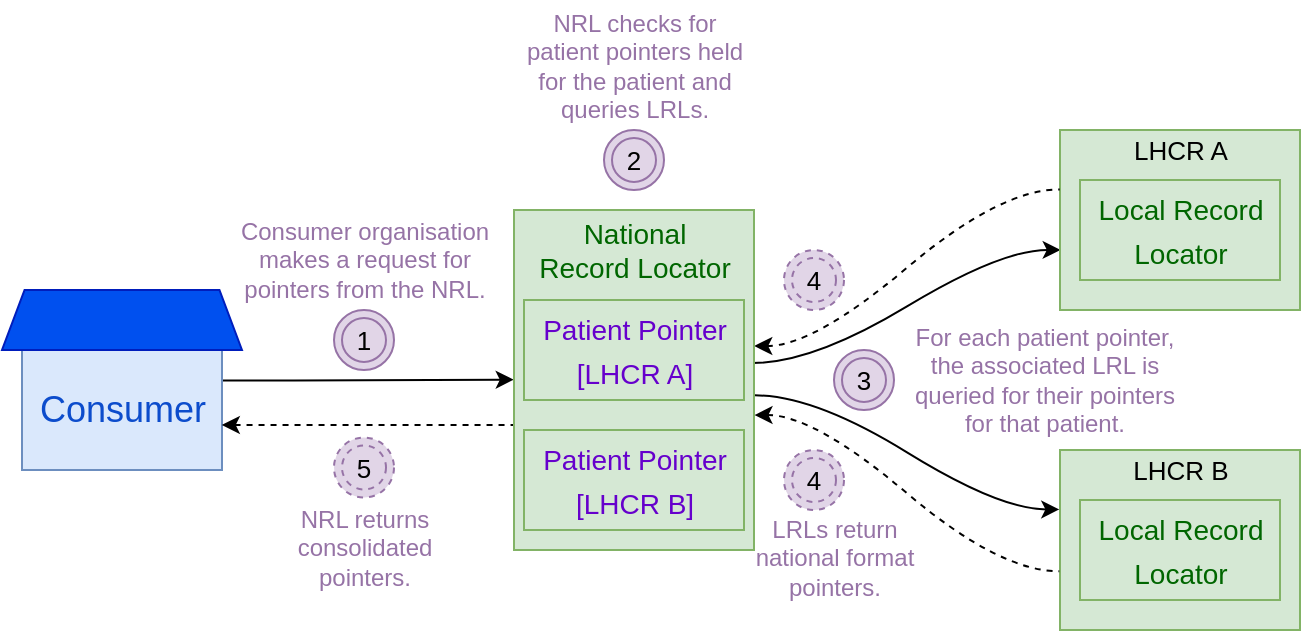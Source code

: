 <mxfile version="13.9.9" type="device" pages="4"><diagram name="overview/introduction" id="YS_LqkIMsEfltQeD5oM6"><mxGraphModel dx="1089" dy="630" grid="1" gridSize="10" guides="1" tooltips="1" connect="1" arrows="1" fold="1" page="1" pageScale="1" pageWidth="827" pageHeight="1169" math="0" shadow="0"><root><mxCell id="KniNRHPmkQqvhOuxSTU9-0"/><mxCell id="KniNRHPmkQqvhOuxSTU9-1" parent="KniNRHPmkQqvhOuxSTU9-0"/><mxCell id="KniNRHPmkQqvhOuxSTU9-2" value="" style="edgeStyle=orthogonalEdgeStyle;rounded=0;orthogonalLoop=1;jettySize=auto;html=1;fontSize=13;entryX=-0.001;entryY=0.499;entryDx=0;entryDy=0;entryPerimeter=0;exitX=1;exitY=0.255;exitDx=0;exitDy=0;exitPerimeter=0;" parent="KniNRHPmkQqvhOuxSTU9-1" source="KniNRHPmkQqvhOuxSTU9-3" target="KniNRHPmkQqvhOuxSTU9-37" edge="1"><mxGeometry relative="1" as="geometry"><mxPoint x="-94" y="370" as="sourcePoint"/><mxPoint x="55.28" y="370.27" as="targetPoint"/><Array as="points"><mxPoint x="216" y="370"/></Array></mxGeometry></mxCell><mxCell id="KniNRHPmkQqvhOuxSTU9-3" value="" style="verticalLabelPosition=bottom;verticalAlign=top;html=1;shape=mxgraph.basic.rect;fillColor2=none;strokeWidth=1;size=20;indent=5;fillColor=#dae8fc;strokeColor=#6c8ebf;" parent="KniNRHPmkQqvhOuxSTU9-1" vertex="1"><mxGeometry x="80" y="355" width="100" height="60" as="geometry"/></mxCell><mxCell id="KniNRHPmkQqvhOuxSTU9-4" value="&lt;font color=&quot;#0c4ccc&quot; style=&quot;font-size: 18px&quot;&gt;Consumer&lt;/font&gt;" style="text;html=1;align=center;verticalAlign=middle;resizable=0;points=[];autosize=1;fontSize=18;" parent="KniNRHPmkQqvhOuxSTU9-1" vertex="1"><mxGeometry x="80" y="370" width="100" height="30" as="geometry"/></mxCell><mxCell id="KniNRHPmkQqvhOuxSTU9-5" value="" style="verticalLabelPosition=bottom;verticalAlign=top;html=1;shape=trapezoid;perimeter=trapezoidPerimeter;whiteSpace=wrap;size=0.094;arcSize=10;flipV=1;rotation=-180;fillColor=#0050ef;strokeColor=#001DBC;fontColor=#ffffff;" parent="KniNRHPmkQqvhOuxSTU9-1" vertex="1"><mxGeometry x="70" y="325" width="120" height="30" as="geometry"/></mxCell><mxCell id="KniNRHPmkQqvhOuxSTU9-10" value="1" style="ellipse;shape=doubleEllipse;whiteSpace=wrap;html=1;aspect=fixed;fontSize=13;fillColor=#E1D5E7;strokeColor=#9673A6;" parent="KniNRHPmkQqvhOuxSTU9-1" vertex="1"><mxGeometry x="236" y="335" width="30" height="30" as="geometry"/></mxCell><mxCell id="KniNRHPmkQqvhOuxSTU9-11" value="Consumer organisation&lt;br&gt;makes a request for&lt;br&gt;pointers from the NRL." style="text;strokeColor=none;fillColor=none;html=1;fontSize=12;fontStyle=0;verticalAlign=middle;align=center;fontColor=#9673A6;" parent="KniNRHPmkQqvhOuxSTU9-1" vertex="1"><mxGeometry x="186" y="285" width="130" height="50" as="geometry"/></mxCell><mxCell id="KniNRHPmkQqvhOuxSTU9-12" style="edgeStyle=entityRelationEdgeStyle;orthogonalLoop=1;jettySize=auto;html=1;fontSize=12;fontColor=#9673A6;exitX=0.997;exitY=0.45;exitDx=0;exitDy=0;exitPerimeter=0;entryX=0.003;entryY=0.666;entryDx=0;entryDy=0;entryPerimeter=0;curved=1;" parent="KniNRHPmkQqvhOuxSTU9-1" source="KniNRHPmkQqvhOuxSTU9-37" target="KniNRHPmkQqvhOuxSTU9-15" edge="1"><mxGeometry relative="1" as="geometry"><mxPoint x="451.22" y="364.85" as="sourcePoint"/><mxPoint x="600" y="324" as="targetPoint"/></mxGeometry></mxCell><mxCell id="KniNRHPmkQqvhOuxSTU9-15" value="" style="verticalLabelPosition=bottom;verticalAlign=top;html=1;shape=mxgraph.basic.rect;fillColor2=none;strokeWidth=1;size=20;indent=5;fontSize=18;strokeColor=#82b366;fillColor=#d5e8d4;" parent="KniNRHPmkQqvhOuxSTU9-1" vertex="1"><mxGeometry x="599" y="245" width="120" height="90" as="geometry"/></mxCell><mxCell id="KniNRHPmkQqvhOuxSTU9-16" value="&lt;font style=&quot;font-size: 13px&quot;&gt;LHCR A&lt;/font&gt;" style="text;html=1;align=center;verticalAlign=middle;resizable=0;points=[];autosize=1;fontSize=13;" parent="KniNRHPmkQqvhOuxSTU9-1" vertex="1"><mxGeometry x="629" y="245" width="60" height="20" as="geometry"/></mxCell><mxCell id="KniNRHPmkQqvhOuxSTU9-17" value="&lt;font style=&quot;font-size: 14px&quot;&gt;&lt;font color=&quot;#006600&quot;&gt;Local Record&lt;br&gt;Locator&lt;/font&gt;&lt;br&gt;&lt;/font&gt;" style="text;html=1;align=center;verticalAlign=middle;resizable=0;points=[];autosize=1;fontSize=18;fillColor=#d5e8d4;strokeColor=#82B366;" parent="KniNRHPmkQqvhOuxSTU9-1" vertex="1"><mxGeometry x="609" y="270" width="100" height="50" as="geometry"/></mxCell><mxCell id="KniNRHPmkQqvhOuxSTU9-18" value="3" style="ellipse;shape=doubleEllipse;whiteSpace=wrap;html=1;aspect=fixed;fontSize=13;fillColor=#E1D5E7;strokeColor=#9673A6;" parent="KniNRHPmkQqvhOuxSTU9-1" vertex="1"><mxGeometry x="486" y="355" width="30" height="30" as="geometry"/></mxCell><mxCell id="KniNRHPmkQqvhOuxSTU9-19" value="NRL checks for&lt;br&gt;patient pointers held&lt;br&gt;for the patient and&lt;br&gt;queries LRLs." style="text;strokeColor=none;fillColor=none;html=1;fontSize=12;fontStyle=0;verticalAlign=middle;align=center;fontColor=#9673A6;" parent="KniNRHPmkQqvhOuxSTU9-1" vertex="1"><mxGeometry x="321" y="180" width="130" height="65" as="geometry"/></mxCell><mxCell id="KniNRHPmkQqvhOuxSTU9-20" style="edgeStyle=entityRelationEdgeStyle;orthogonalLoop=1;jettySize=auto;html=1;fontSize=12;fontColor=#9673A6;curved=1;exitX=1.003;exitY=0.545;exitDx=0;exitDy=0;exitPerimeter=0;entryX=-0.003;entryY=0.33;entryDx=0;entryDy=0;entryPerimeter=0;" parent="KniNRHPmkQqvhOuxSTU9-1" source="KniNRHPmkQqvhOuxSTU9-37" target="KniNRHPmkQqvhOuxSTU9-23" edge="1"><mxGeometry relative="1" as="geometry"><mxPoint x="451" y="375.1" as="sourcePoint"/><mxPoint x="600.76" y="424.7" as="targetPoint"/></mxGeometry></mxCell><mxCell id="KniNRHPmkQqvhOuxSTU9-21" value="2" style="ellipse;shape=doubleEllipse;whiteSpace=wrap;html=1;aspect=fixed;fontSize=13;fillColor=#E1D5E7;strokeColor=#9673A6;" parent="KniNRHPmkQqvhOuxSTU9-1" vertex="1"><mxGeometry x="371" y="245" width="30" height="30" as="geometry"/></mxCell><mxCell id="KniNRHPmkQqvhOuxSTU9-22" value="For each patient pointer,&lt;br&gt;the associated LRL is&lt;br&gt;queried for their pointers&lt;br&gt;for that patient." style="text;strokeColor=none;fillColor=none;html=1;fontSize=12;fontStyle=0;verticalAlign=middle;align=center;fontColor=#9673A6;" parent="KniNRHPmkQqvhOuxSTU9-1" vertex="1"><mxGeometry x="526" y="341.25" width="130" height="57.5" as="geometry"/></mxCell><mxCell id="KniNRHPmkQqvhOuxSTU9-23" value="" style="verticalLabelPosition=bottom;verticalAlign=top;html=1;shape=mxgraph.basic.rect;fillColor2=none;strokeWidth=1;size=20;indent=5;fontSize=18;strokeColor=#82b366;fillColor=#d5e8d4;" parent="KniNRHPmkQqvhOuxSTU9-1" vertex="1"><mxGeometry x="599" y="405" width="120" height="90" as="geometry"/></mxCell><mxCell id="KniNRHPmkQqvhOuxSTU9-24" value="&lt;font style=&quot;font-size: 13px&quot;&gt;LHCR B&lt;/font&gt;" style="text;html=1;align=center;verticalAlign=middle;resizable=0;points=[];autosize=1;fontSize=13;" parent="KniNRHPmkQqvhOuxSTU9-1" vertex="1"><mxGeometry x="629" y="405" width="60" height="20" as="geometry"/></mxCell><mxCell id="KniNRHPmkQqvhOuxSTU9-25" value="&lt;font style=&quot;font-size: 14px&quot;&gt;&lt;font color=&quot;#006600&quot;&gt;Local Record&lt;br&gt;Locator&lt;/font&gt;&lt;br&gt;&lt;/font&gt;" style="text;html=1;align=center;verticalAlign=middle;resizable=0;points=[];autosize=1;fontSize=18;fillColor=#d5e8d4;strokeColor=#82B366;" parent="KniNRHPmkQqvhOuxSTU9-1" vertex="1"><mxGeometry x="609" y="430" width="100" height="50" as="geometry"/></mxCell><mxCell id="KniNRHPmkQqvhOuxSTU9-26" style="edgeStyle=entityRelationEdgeStyle;orthogonalLoop=1;jettySize=auto;html=1;fontSize=12;fontColor=#9673A6;exitX=1.001;exitY=0.4;exitDx=0;exitDy=0;exitPerimeter=0;entryX=-0.001;entryY=0.33;entryDx=0;entryDy=0;entryPerimeter=0;curved=1;dashed=1;startArrow=classic;startFill=1;endArrow=none;endFill=0;" parent="KniNRHPmkQqvhOuxSTU9-1" source="KniNRHPmkQqvhOuxSTU9-37" target="KniNRHPmkQqvhOuxSTU9-15" edge="1"><mxGeometry relative="1" as="geometry"><mxPoint x="451.44" y="355.2" as="sourcePoint"/><mxPoint x="580.07" y="260.05" as="targetPoint"/></mxGeometry></mxCell><mxCell id="KniNRHPmkQqvhOuxSTU9-27" style="edgeStyle=entityRelationEdgeStyle;orthogonalLoop=1;jettySize=auto;html=1;fontSize=12;fontColor=#9673A6;exitX=1.002;exitY=0.603;exitDx=0;exitDy=0;exitPerimeter=0;entryX=-0.003;entryY=0.674;entryDx=0;entryDy=0;entryPerimeter=0;curved=1;dashed=1;startArrow=classic;startFill=1;endArrow=none;endFill=0;" parent="KniNRHPmkQqvhOuxSTU9-1" source="KniNRHPmkQqvhOuxSTU9-37" target="KniNRHPmkQqvhOuxSTU9-23" edge="1"><mxGeometry relative="1" as="geometry"><mxPoint x="451.22" y="385.2" as="sourcePoint"/><mxPoint x="521.0" y="455.0" as="targetPoint"/></mxGeometry></mxCell><mxCell id="KniNRHPmkQqvhOuxSTU9-28" value="4" style="ellipse;shape=doubleEllipse;whiteSpace=wrap;html=1;aspect=fixed;fontSize=13;fillColor=#E1D5E7;strokeColor=#9673A6;dashed=1;" parent="KniNRHPmkQqvhOuxSTU9-1" vertex="1"><mxGeometry x="461" y="405" width="30" height="30" as="geometry"/></mxCell><mxCell id="KniNRHPmkQqvhOuxSTU9-29" value="LRLs return&lt;br&gt;national format&lt;br&gt;pointers." style="text;strokeColor=none;fillColor=none;html=1;fontSize=12;fontStyle=0;verticalAlign=middle;align=center;fontColor=#9673A6;" parent="KniNRHPmkQqvhOuxSTU9-1" vertex="1"><mxGeometry x="436" y="435" width="100" height="47.5" as="geometry"/></mxCell><mxCell id="KniNRHPmkQqvhOuxSTU9-30" style="edgeStyle=orthogonalEdgeStyle;rounded=0;orthogonalLoop=1;jettySize=auto;html=1;fontSize=12;fontColor=#9673A6;exitX=0.999;exitY=0.75;exitDx=0;exitDy=0;exitPerimeter=0;entryX=0.002;entryY=0.674;entryDx=0;entryDy=0;entryPerimeter=0;dashed=1;startArrow=classic;startFill=1;endArrow=none;endFill=0;" parent="KniNRHPmkQqvhOuxSTU9-1" source="KniNRHPmkQqvhOuxSTU9-4" edge="1"><mxGeometry relative="1" as="geometry"><mxPoint x="175.88" y="378.7" as="sourcePoint"/><mxPoint x="326.22" y="378.7" as="targetPoint"/><Array as="points"><mxPoint x="326" y="393"/></Array></mxGeometry></mxCell><mxCell id="KniNRHPmkQqvhOuxSTU9-31" value="5" style="ellipse;shape=doubleEllipse;whiteSpace=wrap;html=1;aspect=fixed;fontSize=13;fillColor=#E1D5E7;strokeColor=#9673A6;dashed=1;" parent="KniNRHPmkQqvhOuxSTU9-1" vertex="1"><mxGeometry x="236" y="398.75" width="30" height="30" as="geometry"/></mxCell><mxCell id="KniNRHPmkQqvhOuxSTU9-32" value="NRL returns&lt;br&gt;consolidated&lt;br&gt;pointers." style="text;strokeColor=none;fillColor=none;html=1;fontSize=12;fontStyle=0;verticalAlign=middle;align=center;fontColor=#9673A6;" parent="KniNRHPmkQqvhOuxSTU9-1" vertex="1"><mxGeometry x="181" y="428.75" width="140" height="50" as="geometry"/></mxCell><mxCell id="KniNRHPmkQqvhOuxSTU9-36" value="4" style="ellipse;shape=doubleEllipse;whiteSpace=wrap;html=1;aspect=fixed;fontSize=13;fillColor=#E1D5E7;strokeColor=#9673A6;dashed=1;" parent="KniNRHPmkQqvhOuxSTU9-1" vertex="1"><mxGeometry x="461" y="305" width="30" height="30" as="geometry"/></mxCell><mxCell id="KniNRHPmkQqvhOuxSTU9-37" value="" style="verticalLabelPosition=bottom;verticalAlign=top;html=1;shape=mxgraph.basic.rect;fillColor2=none;strokeWidth=1;size=20;indent=5;fontSize=18;strokeColor=#82b366;fillColor=#d5e8d4;" parent="KniNRHPmkQqvhOuxSTU9-1" vertex="1"><mxGeometry x="326" y="285" width="120" height="170" as="geometry"/></mxCell><mxCell id="KniNRHPmkQqvhOuxSTU9-38" value="&lt;span style=&quot;color: rgb(0 , 102 , 0) ; font-size: 14px&quot;&gt;National&lt;/span&gt;&lt;br style=&quot;color: rgb(0 , 102 , 0) ; font-size: 14px&quot;&gt;&lt;span style=&quot;color: rgb(0 , 102 , 0) ; font-size: 14px&quot;&gt;Record Locator&lt;/span&gt;" style="text;html=1;align=center;verticalAlign=middle;resizable=0;points=[];autosize=1;fontSize=13;" parent="KniNRHPmkQqvhOuxSTU9-1" vertex="1"><mxGeometry x="331" y="285" width="110" height="40" as="geometry"/></mxCell><mxCell id="KniNRHPmkQqvhOuxSTU9-39" value="&lt;font style=&quot;font-size: 14px&quot;&gt;&lt;font color=&quot;#6600cc&quot;&gt;Patient Pointer&lt;br&gt;[LHCR A]&lt;/font&gt;&lt;br&gt;&lt;/font&gt;" style="text;html=1;align=center;verticalAlign=middle;resizable=0;points=[];autosize=1;fontSize=18;fillColor=#d5e8d4;strokeColor=#82B366;" parent="KniNRHPmkQqvhOuxSTU9-1" vertex="1"><mxGeometry x="331" y="330" width="110" height="50" as="geometry"/></mxCell><mxCell id="KniNRHPmkQqvhOuxSTU9-40" value="&lt;font style=&quot;font-size: 14px&quot;&gt;&lt;font color=&quot;#6600cc&quot;&gt;Patient Pointer&lt;br&gt;[LHCR B]&lt;/font&gt;&lt;br&gt;&lt;/font&gt;" style="text;html=1;align=center;verticalAlign=middle;resizable=0;points=[];autosize=1;fontSize=18;fillColor=#d5e8d4;strokeColor=#82B366;" parent="KniNRHPmkQqvhOuxSTU9-1" vertex="1"><mxGeometry x="331" y="395" width="110" height="50" as="geometry"/></mxCell></root></mxGraphModel></diagram><diagram name="Exceptional Case" id="QvINnrzAOXx7MTwfTncB"><mxGraphModel dx="1574" dy="919" grid="1" gridSize="10" guides="1" tooltips="1" connect="1" arrows="1" fold="1" page="1" pageScale="1" pageWidth="827" pageHeight="1169" math="0" shadow="0"><root><mxCell id="4Mk_l2uH-haVPx5UudaF-0"/><mxCell id="4Mk_l2uH-haVPx5UudaF-1" parent="4Mk_l2uH-haVPx5UudaF-0"/><mxCell id="J0u4pw-o5tR1OV7AeItk-0" value="" style="edgeStyle=orthogonalEdgeStyle;rounded=0;orthogonalLoop=1;jettySize=auto;html=1;fontSize=13;entryX=-0.006;entryY=0.503;entryDx=0;entryDy=0;entryPerimeter=0;exitX=1;exitY=0.255;exitDx=0;exitDy=0;exitPerimeter=0;" edge="1" parent="4Mk_l2uH-haVPx5UudaF-1" source="J0u4pw-o5tR1OV7AeItk-1" target="J0u4pw-o5tR1OV7AeItk-5"><mxGeometry relative="1" as="geometry"><mxPoint x="130" y="280" as="sourcePoint"/></mxGeometry></mxCell><mxCell id="J0u4pw-o5tR1OV7AeItk-1" value="" style="verticalLabelPosition=bottom;verticalAlign=top;html=1;shape=mxgraph.basic.rect;fillColor2=none;strokeWidth=1;size=20;indent=5;fillColor=#dae8fc;strokeColor=#6c8ebf;" vertex="1" parent="4Mk_l2uH-haVPx5UudaF-1"><mxGeometry x="30" y="265" width="100" height="60" as="geometry"/></mxCell><mxCell id="J0u4pw-o5tR1OV7AeItk-2" value="&lt;span style=&quot;color: rgb(12 , 76 , 204)&quot;&gt;Consumer&lt;/span&gt;" style="text;html=1;align=center;verticalAlign=middle;resizable=0;points=[];autosize=1;fontSize=18;" vertex="1" parent="4Mk_l2uH-haVPx5UudaF-1"><mxGeometry x="30" y="280" width="100" height="30" as="geometry"/></mxCell><mxCell id="J0u4pw-o5tR1OV7AeItk-3" value="" style="verticalLabelPosition=bottom;verticalAlign=top;html=1;shape=trapezoid;perimeter=trapezoidPerimeter;whiteSpace=wrap;size=0.094;arcSize=10;flipV=1;rotation=-180;fillColor=#0050ef;strokeColor=#001DBC;fontColor=#ffffff;" vertex="1" parent="4Mk_l2uH-haVPx5UudaF-1"><mxGeometry x="20" y="235" width="120" height="30" as="geometry"/></mxCell><mxCell id="J0u4pw-o5tR1OV7AeItk-4" style="edgeStyle=orthogonalEdgeStyle;rounded=0;orthogonalLoop=1;jettySize=auto;html=1;fontSize=12;fontColor=#9673A6;entryX=-0.003;entryY=0.326;entryDx=0;entryDy=0;entryPerimeter=0;" edge="1" parent="4Mk_l2uH-haVPx5UudaF-1" source="J0u4pw-o5tR1OV7AeItk-5"><mxGeometry relative="1" as="geometry"><mxPoint x="549.67" y="271.3" as="targetPoint"/><Array as="points"><mxPoint x="475" y="271"/></Array></mxGeometry></mxCell><mxCell id="J0u4pw-o5tR1OV7AeItk-5" value="" style="verticalLabelPosition=bottom;verticalAlign=top;html=1;shape=mxgraph.basic.rect;fillColor2=none;strokeWidth=1;size=20;indent=5;fontSize=18;strokeColor=#82b366;fillColor=#d5e8d4;" vertex="1" parent="4Mk_l2uH-haVPx5UudaF-1"><mxGeometry x="280" y="235" width="120" height="90" as="geometry"/></mxCell><mxCell id="J0u4pw-o5tR1OV7AeItk-6" value="&lt;font style=&quot;font-size: 13px&quot;&gt;LHCR A&lt;/font&gt;" style="text;html=1;align=center;verticalAlign=middle;resizable=0;points=[];autosize=1;fontSize=13;" vertex="1" parent="4Mk_l2uH-haVPx5UudaF-1"><mxGeometry x="310" y="235" width="60" height="20" as="geometry"/></mxCell><mxCell id="J0u4pw-o5tR1OV7AeItk-7" value="&lt;font style=&quot;font-size: 14px&quot;&gt;&lt;font color=&quot;#006600&quot;&gt;Local Record&lt;br&gt;Locator&lt;/font&gt;&lt;br&gt;&lt;/font&gt;" style="text;html=1;align=center;verticalAlign=middle;resizable=0;points=[];autosize=1;fontSize=18;fillColor=#d5e8d4;strokeColor=#82B366;" vertex="1" parent="4Mk_l2uH-haVPx5UudaF-1"><mxGeometry x="290" y="260" width="100" height="50" as="geometry"/></mxCell><mxCell id="J0u4pw-o5tR1OV7AeItk-8" value="1" style="ellipse;shape=doubleEllipse;whiteSpace=wrap;html=1;aspect=fixed;fontSize=13;fillColor=#E1D5E7;strokeColor=#9673A6;" vertex="1" parent="4Mk_l2uH-haVPx5UudaF-1"><mxGeometry x="190" y="245" width="30" height="30" as="geometry"/></mxCell><mxCell id="J0u4pw-o5tR1OV7AeItk-9" value="Consumer organisation&lt;br&gt;makes a request via&lt;br&gt;their LRL." style="text;strokeColor=none;fillColor=none;html=1;fontSize=12;fontStyle=0;verticalAlign=middle;align=center;fontColor=#9673A6;" vertex="1" parent="4Mk_l2uH-haVPx5UudaF-1"><mxGeometry x="140" y="195" width="130" height="50" as="geometry"/></mxCell><mxCell id="J0u4pw-o5tR1OV7AeItk-10" value="2" style="ellipse;shape=doubleEllipse;whiteSpace=wrap;html=1;aspect=fixed;fontSize=13;fillColor=#E1D5E7;strokeColor=#9673A6;" vertex="1" parent="4Mk_l2uH-haVPx5UudaF-1"><mxGeometry x="460" y="235" width="30" height="30" as="geometry"/></mxCell><mxCell id="J0u4pw-o5tR1OV7AeItk-11" value="LRL requests for any&lt;br&gt;national pointers&lt;br&gt;from the NRL." style="text;strokeColor=none;fillColor=none;html=1;fontSize=12;fontStyle=0;verticalAlign=middle;align=center;fontColor=#9673A6;" vertex="1" parent="4Mk_l2uH-haVPx5UudaF-1"><mxGeometry x="410" y="180" width="130" height="55" as="geometry"/></mxCell><mxCell id="J0u4pw-o5tR1OV7AeItk-12" value="5" style="ellipse;shape=doubleEllipse;whiteSpace=wrap;html=1;aspect=fixed;fontSize=13;fillColor=#E1D5E7;strokeColor=#9673A6;dashed=1;" vertex="1" parent="4Mk_l2uH-haVPx5UudaF-1"><mxGeometry x="710" y="235" width="30" height="30" as="geometry"/></mxCell><mxCell id="J0u4pw-o5tR1OV7AeItk-13" value="NRL checks for&lt;br&gt;patient pointers held&lt;br&gt;for the patient and&lt;br&gt;queries the LRLs&lt;br&gt;&lt;span&gt;&lt;b&gt;(including the&lt;br&gt;requesting LRL)&lt;/b&gt;&lt;/span&gt;." style="text;strokeColor=none;fillColor=none;html=1;fontSize=12;fontStyle=0;verticalAlign=middle;align=center;fontColor=#9673A6;" vertex="1" parent="4Mk_l2uH-haVPx5UudaF-1"><mxGeometry x="545" y="20" width="130" height="95" as="geometry"/></mxCell><mxCell id="J0u4pw-o5tR1OV7AeItk-14" value="3" style="ellipse;shape=doubleEllipse;whiteSpace=wrap;html=1;aspect=fixed;fontSize=13;fillColor=#E1D5E7;strokeColor=#9673A6;" vertex="1" parent="4Mk_l2uH-haVPx5UudaF-1"><mxGeometry x="595" y="115" width="30" height="30" as="geometry"/></mxCell><mxCell id="J0u4pw-o5tR1OV7AeItk-15" value="For each patient&lt;br&gt;pointer, the associated&lt;br&gt;LRL is queried for their&lt;br&gt;pointers for that patient." style="text;strokeColor=none;fillColor=none;html=1;fontSize=12;fontStyle=0;verticalAlign=middle;align=center;fontColor=#9673A6;" vertex="1" parent="4Mk_l2uH-haVPx5UudaF-1"><mxGeometry x="665" y="325" width="130" height="57.5" as="geometry"/></mxCell><mxCell id="J0u4pw-o5tR1OV7AeItk-16" value="" style="verticalLabelPosition=bottom;verticalAlign=top;html=1;shape=mxgraph.basic.rect;fillColor2=none;strokeWidth=1;size=20;indent=5;fontSize=18;strokeColor=#82b366;fillColor=#d5e8d4;" vertex="1" parent="4Mk_l2uH-haVPx5UudaF-1"><mxGeometry x="785" y="235" width="120" height="90" as="geometry"/></mxCell><mxCell id="J0u4pw-o5tR1OV7AeItk-17" value="&lt;font style=&quot;font-size: 13px&quot;&gt;LHCR B&lt;/font&gt;" style="text;html=1;align=center;verticalAlign=middle;resizable=0;points=[];autosize=1;fontSize=13;" vertex="1" parent="4Mk_l2uH-haVPx5UudaF-1"><mxGeometry x="815" y="235" width="60" height="20" as="geometry"/></mxCell><mxCell id="J0u4pw-o5tR1OV7AeItk-18" value="&lt;font style=&quot;font-size: 14px&quot;&gt;&lt;font color=&quot;#006600&quot;&gt;Local Record&lt;br&gt;Locator&lt;/font&gt;&lt;br&gt;&lt;/font&gt;" style="text;html=1;align=center;verticalAlign=middle;resizable=0;points=[];autosize=1;fontSize=18;fillColor=#d5e8d4;strokeColor=#82B366;" vertex="1" parent="4Mk_l2uH-haVPx5UudaF-1"><mxGeometry x="795" y="260" width="100" height="50" as="geometry"/></mxCell><mxCell id="J0u4pw-o5tR1OV7AeItk-19" style="edgeStyle=orthogonalEdgeStyle;orthogonalLoop=1;jettySize=auto;html=1;fontSize=12;fontColor=#9673A6;exitX=0.329;exitY=1.005;exitDx=0;exitDy=0;exitPerimeter=0;entryX=0.672;entryY=0.997;entryDx=0;entryDy=0;entryPerimeter=0;dashed=1;startArrow=classic;startFill=1;endArrow=none;endFill=0;" edge="1" parent="4Mk_l2uH-haVPx5UudaF-1" source="J0u4pw-o5tR1OV7AeItk-32" target="J0u4pw-o5tR1OV7AeItk-5"><mxGeometry relative="1" as="geometry"><mxPoint x="586.52" y="305.1" as="sourcePoint"/><mxPoint x="807.88" y="184.7" as="targetPoint"/><Array as="points"><mxPoint x="590" y="385"/><mxPoint x="361" y="385"/></Array></mxGeometry></mxCell><mxCell id="J0u4pw-o5tR1OV7AeItk-20" style="edgeStyle=orthogonalEdgeStyle;orthogonalLoop=1;jettySize=auto;html=1;fontSize=12;fontColor=#9673A6;exitX=0.999;exitY=0.796;exitDx=0;exitDy=0;exitPerimeter=0;startArrow=none;startFill=0;endArrow=classic;endFill=1;rounded=0;entryX=-0.004;entryY=0.598;entryDx=0;entryDy=0;entryPerimeter=0;" edge="1" parent="4Mk_l2uH-haVPx5UudaF-1" source="J0u4pw-o5tR1OV7AeItk-32" target="J0u4pw-o5tR1OV7AeItk-16"><mxGeometry relative="1" as="geometry"><mxPoint x="659.78" y="288.35" as="sourcePoint"/><mxPoint x="780" y="289" as="targetPoint"/><Array as="points"><mxPoint x="670" y="289"/></Array></mxGeometry></mxCell><mxCell id="J0u4pw-o5tR1OV7AeItk-21" value="4" style="ellipse;shape=doubleEllipse;whiteSpace=wrap;html=1;aspect=fixed;fontSize=13;fillColor=#E1D5E7;strokeColor=#9673A6;" vertex="1" parent="4Mk_l2uH-haVPx5UudaF-1"><mxGeometry x="710" y="295" width="30" height="30" as="geometry"/></mxCell><mxCell id="J0u4pw-o5tR1OV7AeItk-22" value="LRLs return&lt;br&gt;national format&lt;br&gt;pointers." style="text;strokeColor=none;fillColor=none;html=1;fontSize=12;fontStyle=0;verticalAlign=middle;align=center;fontColor=#9673A6;" vertex="1" parent="4Mk_l2uH-haVPx5UudaF-1"><mxGeometry x="675" y="183.75" width="100" height="47.5" as="geometry"/></mxCell><mxCell id="J0u4pw-o5tR1OV7AeItk-23" style="edgeStyle=orthogonalEdgeStyle;rounded=0;orthogonalLoop=1;jettySize=auto;html=1;fontSize=12;fontColor=#9673A6;exitX=0.999;exitY=0.598;exitDx=0;exitDy=0;exitPerimeter=0;entryX=0.002;entryY=0.674;entryDx=0;entryDy=0;entryPerimeter=0;dashed=1;startArrow=classic;startFill=1;endArrow=none;endFill=0;" edge="1" parent="4Mk_l2uH-haVPx5UudaF-1" source="J0u4pw-o5tR1OV7AeItk-5"><mxGeometry relative="1" as="geometry"><mxPoint x="410" y="275.0" as="sourcePoint"/><mxPoint x="550.22" y="288.7" as="targetPoint"/><Array as="points"><mxPoint x="550" y="289"/></Array></mxGeometry></mxCell><mxCell id="J0u4pw-o5tR1OV7AeItk-24" value="6" style="ellipse;shape=doubleEllipse;whiteSpace=wrap;html=1;aspect=fixed;fontSize=13;fillColor=#E1D5E7;strokeColor=#9673A6;dashed=1;" vertex="1" parent="4Mk_l2uH-haVPx5UudaF-1"><mxGeometry x="460" y="295" width="30" height="30" as="geometry"/></mxCell><mxCell id="J0u4pw-o5tR1OV7AeItk-25" value="NRL returns&lt;br&gt;consolidated&lt;br&gt;pointers to the LRL." style="text;strokeColor=none;fillColor=none;html=1;fontSize=12;fontStyle=0;verticalAlign=middle;align=center;fontColor=#9673A6;" vertex="1" parent="4Mk_l2uH-haVPx5UudaF-1"><mxGeometry x="405" y="325" width="140" height="50" as="geometry"/></mxCell><mxCell id="J0u4pw-o5tR1OV7AeItk-26" value="" style="edgeStyle=orthogonalEdgeStyle;rounded=0;orthogonalLoop=1;jettySize=auto;html=1;fontSize=13;entryX=-0.003;entryY=0.754;entryDx=0;entryDy=0;entryPerimeter=0;exitX=0.998;exitY=0.632;exitDx=0;exitDy=0;exitPerimeter=0;dashed=1;startArrow=classic;startFill=1;endArrow=none;endFill=0;" edge="1" parent="4Mk_l2uH-haVPx5UudaF-1" source="J0u4pw-o5tR1OV7AeItk-1" target="J0u4pw-o5tR1OV7AeItk-5"><mxGeometry relative="1" as="geometry"><mxPoint x="120" y="375.03" as="sourcePoint"/><mxPoint x="269.28" y="375" as="targetPoint"/><Array as="points"><mxPoint x="131" y="303"/></Array></mxGeometry></mxCell><mxCell id="J0u4pw-o5tR1OV7AeItk-27" value="7" style="ellipse;shape=doubleEllipse;whiteSpace=wrap;html=1;aspect=fixed;fontSize=13;fillColor=#E1D5E7;strokeColor=#9673A6;dashed=1;" vertex="1" parent="4Mk_l2uH-haVPx5UudaF-1"><mxGeometry x="190" y="308.75" width="30" height="30" as="geometry"/></mxCell><mxCell id="J0u4pw-o5tR1OV7AeItk-28" value="LRL returns NRL&lt;br&gt;consolidated&lt;br&gt;pointers and its own&lt;br&gt;&lt;b&gt;non-nationally available&lt;/b&gt;&lt;br&gt;local pointers." style="text;strokeColor=none;fillColor=none;html=1;fontSize=12;fontStyle=0;verticalAlign=middle;align=center;fontColor=#9673A6;" vertex="1" parent="4Mk_l2uH-haVPx5UudaF-1"><mxGeometry x="135" y="338.75" width="140" height="66.25" as="geometry"/></mxCell><mxCell id="J0u4pw-o5tR1OV7AeItk-29" style="edgeStyle=orthogonalEdgeStyle;orthogonalLoop=1;jettySize=auto;html=1;fontSize=12;fontColor=#9673A6;exitX=0.655;exitY=1.003;exitDx=0;exitDy=0;exitPerimeter=0;entryX=0.325;entryY=1.002;entryDx=0;entryDy=0;entryPerimeter=0;" edge="1" parent="4Mk_l2uH-haVPx5UudaF-1" source="J0u4pw-o5tR1OV7AeItk-32" target="J0u4pw-o5tR1OV7AeItk-5"><mxGeometry relative="1" as="geometry"><mxPoint x="623.81" y="305" as="sourcePoint"/><mxPoint x="808.36" y="214.94" as="targetPoint"/><Array as="points"><mxPoint x="629" y="405"/><mxPoint x="319" y="405"/></Array></mxGeometry></mxCell><mxCell id="J0u4pw-o5tR1OV7AeItk-30" value="5" style="ellipse;shape=doubleEllipse;whiteSpace=wrap;html=1;aspect=fixed;fontSize=13;fillColor=#E1D5E7;strokeColor=#9673A6;dashed=1;" vertex="1" parent="4Mk_l2uH-haVPx5UudaF-1"><mxGeometry x="370" y="345" width="30" height="30" as="geometry"/></mxCell><mxCell id="J0u4pw-o5tR1OV7AeItk-31" value="4" style="ellipse;shape=doubleEllipse;whiteSpace=wrap;html=1;aspect=fixed;fontSize=13;fillColor=#E1D5E7;strokeColor=#9673A6;" vertex="1" parent="4Mk_l2uH-haVPx5UudaF-1"><mxGeometry x="635" y="338.75" width="30" height="30" as="geometry"/></mxCell><mxCell id="J0u4pw-o5tR1OV7AeItk-32" value="" style="verticalLabelPosition=bottom;verticalAlign=top;html=1;shape=mxgraph.basic.rect;fillColor2=none;strokeWidth=1;size=20;indent=5;fontSize=18;strokeColor=#82b366;fillColor=#d5e8d4;" vertex="1" parent="4Mk_l2uH-haVPx5UudaF-1"><mxGeometry x="550" y="155" width="120" height="170" as="geometry"/></mxCell><mxCell id="J0u4pw-o5tR1OV7AeItk-33" value="&lt;span style=&quot;color: rgb(0 , 102 , 0) ; font-size: 14px&quot;&gt;National&lt;/span&gt;&lt;br style=&quot;color: rgb(0 , 102 , 0) ; font-size: 14px&quot;&gt;&lt;span style=&quot;color: rgb(0 , 102 , 0) ; font-size: 14px&quot;&gt;Record Locator&lt;/span&gt;" style="text;html=1;align=center;verticalAlign=middle;resizable=0;points=[];autosize=1;fontSize=13;" vertex="1" parent="4Mk_l2uH-haVPx5UudaF-1"><mxGeometry x="555" y="155" width="110" height="40" as="geometry"/></mxCell><mxCell id="J0u4pw-o5tR1OV7AeItk-34" value="&lt;font style=&quot;font-size: 14px&quot;&gt;&lt;font color=&quot;#6600cc&quot;&gt;Patient Pointer&lt;br&gt;[LRCR A]&lt;/font&gt;&lt;br&gt;&lt;/font&gt;" style="text;html=1;align=center;verticalAlign=middle;resizable=0;points=[];autosize=1;fontSize=18;fillColor=#d5e8d4;strokeColor=#82B366;" vertex="1" parent="4Mk_l2uH-haVPx5UudaF-1"><mxGeometry x="555" y="200" width="110" height="50" as="geometry"/></mxCell><mxCell id="J0u4pw-o5tR1OV7AeItk-35" value="&lt;font style=&quot;font-size: 14px&quot;&gt;&lt;font color=&quot;#6600cc&quot;&gt;Patient Pointer&lt;br&gt;[LRCR B]&lt;/font&gt;&lt;br&gt;&lt;/font&gt;" style="text;html=1;align=center;verticalAlign=middle;resizable=0;points=[];autosize=1;fontSize=18;fillColor=#d5e8d4;strokeColor=#82B366;" vertex="1" parent="4Mk_l2uH-haVPx5UudaF-1"><mxGeometry x="555" y="265" width="110" height="50" as="geometry"/></mxCell><mxCell id="J0u4pw-o5tR1OV7AeItk-36" style="edgeStyle=orthogonalEdgeStyle;orthogonalLoop=1;jettySize=auto;html=1;fontSize=12;fontColor=#9673A6;exitX=0.996;exitY=0.704;exitDx=0;exitDy=0;exitPerimeter=0;startArrow=classic;startFill=1;endArrow=none;endFill=0;rounded=0;entryX=-0.006;entryY=0.446;entryDx=0;entryDy=0;entryPerimeter=0;dashed=1;" edge="1" parent="4Mk_l2uH-haVPx5UudaF-1" source="J0u4pw-o5tR1OV7AeItk-32" target="J0u4pw-o5tR1OV7AeItk-16"><mxGeometry relative="1" as="geometry"><mxPoint x="670.36" y="276.53" as="sourcePoint"/><mxPoint x="750" y="275" as="targetPoint"/><Array as="points"><mxPoint x="710" y="275"/></Array></mxGeometry></mxCell><mxCell id="J0u4pw-o5tR1OV7AeItk-37" value="" style="edgeStyle=orthogonalEdgeStyle;rounded=0;orthogonalLoop=1;jettySize=auto;html=1;fontSize=13;entryX=-0.006;entryY=0.503;entryDx=0;entryDy=0;entryPerimeter=0;exitX=1;exitY=0.255;exitDx=0;exitDy=0;exitPerimeter=0;" edge="1" parent="4Mk_l2uH-haVPx5UudaF-1" source="J0u4pw-o5tR1OV7AeItk-38" target="J0u4pw-o5tR1OV7AeItk-42"><mxGeometry relative="1" as="geometry"><mxPoint x="130" y="675" as="sourcePoint"/></mxGeometry></mxCell><mxCell id="J0u4pw-o5tR1OV7AeItk-38" value="" style="verticalLabelPosition=bottom;verticalAlign=top;html=1;shape=mxgraph.basic.rect;fillColor2=none;strokeWidth=1;size=20;indent=5;fillColor=#dae8fc;strokeColor=#6c8ebf;" vertex="1" parent="4Mk_l2uH-haVPx5UudaF-1"><mxGeometry x="30" y="660" width="100" height="60" as="geometry"/></mxCell><mxCell id="J0u4pw-o5tR1OV7AeItk-39" value="&lt;span style=&quot;color: rgb(12 , 76 , 204)&quot;&gt;Consumer&lt;/span&gt;" style="text;html=1;align=center;verticalAlign=middle;resizable=0;points=[];autosize=1;fontSize=18;" vertex="1" parent="4Mk_l2uH-haVPx5UudaF-1"><mxGeometry x="30" y="675" width="100" height="30" as="geometry"/></mxCell><mxCell id="J0u4pw-o5tR1OV7AeItk-40" value="" style="verticalLabelPosition=bottom;verticalAlign=top;html=1;shape=trapezoid;perimeter=trapezoidPerimeter;whiteSpace=wrap;size=0.094;arcSize=10;flipV=1;rotation=-180;fillColor=#0050ef;strokeColor=#001DBC;fontColor=#ffffff;" vertex="1" parent="4Mk_l2uH-haVPx5UudaF-1"><mxGeometry x="20" y="630" width="120" height="30" as="geometry"/></mxCell><mxCell id="J0u4pw-o5tR1OV7AeItk-41" style="edgeStyle=orthogonalEdgeStyle;rounded=0;orthogonalLoop=1;jettySize=auto;html=1;fontSize=12;fontColor=#9673A6;entryX=-0.003;entryY=0.326;entryDx=0;entryDy=0;entryPerimeter=0;" edge="1" parent="4Mk_l2uH-haVPx5UudaF-1" source="J0u4pw-o5tR1OV7AeItk-42"><mxGeometry relative="1" as="geometry"><mxPoint x="549.67" y="666.3" as="targetPoint"/><Array as="points"><mxPoint x="475" y="666"/></Array></mxGeometry></mxCell><mxCell id="J0u4pw-o5tR1OV7AeItk-42" value="" style="verticalLabelPosition=bottom;verticalAlign=top;html=1;shape=mxgraph.basic.rect;fillColor2=none;strokeWidth=1;size=20;indent=5;fontSize=18;strokeColor=#82b366;fillColor=#d5e8d4;" vertex="1" parent="4Mk_l2uH-haVPx5UudaF-1"><mxGeometry x="280" y="630" width="120" height="90" as="geometry"/></mxCell><mxCell id="J0u4pw-o5tR1OV7AeItk-43" value="&lt;font style=&quot;font-size: 13px&quot;&gt;LHCR A&lt;/font&gt;" style="text;html=1;align=center;verticalAlign=middle;resizable=0;points=[];autosize=1;fontSize=13;" vertex="1" parent="4Mk_l2uH-haVPx5UudaF-1"><mxGeometry x="310" y="630" width="60" height="20" as="geometry"/></mxCell><mxCell id="J0u4pw-o5tR1OV7AeItk-44" value="&lt;font style=&quot;font-size: 14px&quot;&gt;&lt;font color=&quot;#006600&quot;&gt;Local Record&lt;br&gt;Locator&lt;/font&gt;&lt;br&gt;&lt;/font&gt;" style="text;html=1;align=center;verticalAlign=middle;resizable=0;points=[];autosize=1;fontSize=18;fillColor=#d5e8d4;strokeColor=#82B366;" vertex="1" parent="4Mk_l2uH-haVPx5UudaF-1"><mxGeometry x="290" y="655" width="100" height="50" as="geometry"/></mxCell><mxCell id="J0u4pw-o5tR1OV7AeItk-45" value="1" style="ellipse;shape=doubleEllipse;whiteSpace=wrap;html=1;aspect=fixed;fontSize=13;fillColor=#E1D5E7;strokeColor=#9673A6;" vertex="1" parent="4Mk_l2uH-haVPx5UudaF-1"><mxGeometry x="190" y="640" width="30" height="30" as="geometry"/></mxCell><mxCell id="J0u4pw-o5tR1OV7AeItk-46" value="Consumer organisation&lt;br&gt;makes a request via&lt;br&gt;their LRL." style="text;strokeColor=none;fillColor=none;html=1;fontSize=12;fontStyle=0;verticalAlign=middle;align=center;fontColor=#9673A6;" vertex="1" parent="4Mk_l2uH-haVPx5UudaF-1"><mxGeometry x="140" y="590" width="130" height="50" as="geometry"/></mxCell><mxCell id="J0u4pw-o5tR1OV7AeItk-47" value="2" style="ellipse;shape=doubleEllipse;whiteSpace=wrap;html=1;aspect=fixed;fontSize=13;fillColor=#E1D5E7;strokeColor=#9673A6;" vertex="1" parent="4Mk_l2uH-haVPx5UudaF-1"><mxGeometry x="460" y="630" width="30" height="30" as="geometry"/></mxCell><mxCell id="J0u4pw-o5tR1OV7AeItk-48" value="LRL requests for any&lt;br&gt;national pointers&lt;br&gt;from the NRL." style="text;strokeColor=none;fillColor=none;html=1;fontSize=12;fontStyle=0;verticalAlign=middle;align=center;fontColor=#9673A6;" vertex="1" parent="4Mk_l2uH-haVPx5UudaF-1"><mxGeometry x="410" y="575" width="130" height="55" as="geometry"/></mxCell><mxCell id="J0u4pw-o5tR1OV7AeItk-49" value="5" style="ellipse;shape=doubleEllipse;whiteSpace=wrap;html=1;aspect=fixed;fontSize=13;fillColor=#E1D5E7;strokeColor=#9673A6;dashed=1;" vertex="1" parent="4Mk_l2uH-haVPx5UudaF-1"><mxGeometry x="710" y="690" width="30" height="30" as="geometry"/></mxCell><mxCell id="J0u4pw-o5tR1OV7AeItk-50" value="NRL checks for&lt;br&gt;patient pointers held&lt;br&gt;for the patient and&lt;br&gt;queries the LRLs&lt;br&gt;&lt;span&gt;&lt;b&gt;(excluding the&lt;br&gt;requesting LRL)&lt;/b&gt;&lt;/span&gt;." style="text;strokeColor=none;fillColor=none;html=1;fontSize=12;fontStyle=0;verticalAlign=middle;align=center;fontColor=#9673A6;" vertex="1" parent="4Mk_l2uH-haVPx5UudaF-1"><mxGeometry x="545" y="415" width="130" height="95" as="geometry"/></mxCell><mxCell id="J0u4pw-o5tR1OV7AeItk-51" value="3" style="ellipse;shape=doubleEllipse;whiteSpace=wrap;html=1;aspect=fixed;fontSize=13;fillColor=#E1D5E7;strokeColor=#9673A6;" vertex="1" parent="4Mk_l2uH-haVPx5UudaF-1"><mxGeometry x="595" y="510" width="30" height="30" as="geometry"/></mxCell><mxCell id="J0u4pw-o5tR1OV7AeItk-52" value="For each patient&lt;br&gt;pointer &lt;b&gt;(excluding&lt;br&gt;any created by the&lt;br&gt;requesting LRL)&lt;/b&gt;,&lt;br&gt;the associated LRL&lt;br&gt;is queried for their&lt;br&gt;pointers for&lt;br&gt;that patient." style="text;strokeColor=none;fillColor=none;html=1;fontSize=12;fontStyle=0;verticalAlign=middle;align=center;fontColor=#9673A6;" vertex="1" parent="4Mk_l2uH-haVPx5UudaF-1"><mxGeometry x="665" y="522.5" width="130" height="95" as="geometry"/></mxCell><mxCell id="J0u4pw-o5tR1OV7AeItk-53" value="" style="verticalLabelPosition=bottom;verticalAlign=top;html=1;shape=mxgraph.basic.rect;fillColor2=none;strokeWidth=1;size=20;indent=5;fontSize=18;strokeColor=#82b366;fillColor=#d5e8d4;" vertex="1" parent="4Mk_l2uH-haVPx5UudaF-1"><mxGeometry x="785" y="630" width="120" height="90" as="geometry"/></mxCell><mxCell id="J0u4pw-o5tR1OV7AeItk-54" value="&lt;font style=&quot;font-size: 13px&quot;&gt;LHCR B&lt;/font&gt;" style="text;html=1;align=center;verticalAlign=middle;resizable=0;points=[];autosize=1;fontSize=13;" vertex="1" parent="4Mk_l2uH-haVPx5UudaF-1"><mxGeometry x="815" y="630" width="60" height="20" as="geometry"/></mxCell><mxCell id="J0u4pw-o5tR1OV7AeItk-55" value="&lt;font style=&quot;font-size: 14px&quot;&gt;&lt;font color=&quot;#006600&quot;&gt;Local Record&lt;br&gt;Locator&lt;/font&gt;&lt;br&gt;&lt;/font&gt;" style="text;html=1;align=center;verticalAlign=middle;resizable=0;points=[];autosize=1;fontSize=18;fillColor=#d5e8d4;strokeColor=#82B366;" vertex="1" parent="4Mk_l2uH-haVPx5UudaF-1"><mxGeometry x="795" y="655" width="100" height="50" as="geometry"/></mxCell><mxCell id="J0u4pw-o5tR1OV7AeItk-56" style="edgeStyle=orthogonalEdgeStyle;orthogonalLoop=1;jettySize=auto;html=1;fontSize=12;fontColor=#9673A6;exitX=0.999;exitY=0.788;exitDx=0;exitDy=0;exitPerimeter=0;startArrow=classic;startFill=1;endArrow=none;endFill=0;rounded=0;entryX=-0.004;entryY=0.598;entryDx=0;entryDy=0;entryPerimeter=0;dashed=1;" edge="1" parent="4Mk_l2uH-haVPx5UudaF-1" source="J0u4pw-o5tR1OV7AeItk-65" target="J0u4pw-o5tR1OV7AeItk-53"><mxGeometry relative="1" as="geometry"><mxPoint x="659.78" y="683.35" as="sourcePoint"/><mxPoint x="780" y="684" as="targetPoint"/><Array as="points"><mxPoint x="785" y="684"/></Array></mxGeometry></mxCell><mxCell id="J0u4pw-o5tR1OV7AeItk-57" value="4" style="ellipse;shape=doubleEllipse;whiteSpace=wrap;html=1;aspect=fixed;fontSize=13;fillColor=#E1D5E7;strokeColor=#9673A6;" vertex="1" parent="4Mk_l2uH-haVPx5UudaF-1"><mxGeometry x="710" y="630" width="30" height="30" as="geometry"/></mxCell><mxCell id="J0u4pw-o5tR1OV7AeItk-58" value="LRL returns&lt;br&gt;national format&lt;br&gt;pointers." style="text;strokeColor=none;fillColor=none;html=1;fontSize=12;fontStyle=0;verticalAlign=middle;align=center;fontColor=#9673A6;" vertex="1" parent="4Mk_l2uH-haVPx5UudaF-1"><mxGeometry x="675" y="722.5" width="100" height="47.5" as="geometry"/></mxCell><mxCell id="J0u4pw-o5tR1OV7AeItk-59" style="edgeStyle=orthogonalEdgeStyle;rounded=0;orthogonalLoop=1;jettySize=auto;html=1;fontSize=12;fontColor=#9673A6;exitX=0.999;exitY=0.598;exitDx=0;exitDy=0;exitPerimeter=0;entryX=0.002;entryY=0.674;entryDx=0;entryDy=0;entryPerimeter=0;dashed=1;startArrow=classic;startFill=1;endArrow=none;endFill=0;" edge="1" parent="4Mk_l2uH-haVPx5UudaF-1" source="J0u4pw-o5tR1OV7AeItk-42"><mxGeometry relative="1" as="geometry"><mxPoint x="410" y="670.0" as="sourcePoint"/><mxPoint x="550.22" y="683.7" as="targetPoint"/><Array as="points"><mxPoint x="550" y="684"/></Array></mxGeometry></mxCell><mxCell id="J0u4pw-o5tR1OV7AeItk-60" value="6" style="ellipse;shape=doubleEllipse;whiteSpace=wrap;html=1;aspect=fixed;fontSize=13;fillColor=#E1D5E7;strokeColor=#9673A6;dashed=1;" vertex="1" parent="4Mk_l2uH-haVPx5UudaF-1"><mxGeometry x="460" y="690" width="30" height="30" as="geometry"/></mxCell><mxCell id="J0u4pw-o5tR1OV7AeItk-61" value="NRL returns&lt;br&gt;consolidated&lt;br&gt;pointers to the LRL." style="text;strokeColor=none;fillColor=none;html=1;fontSize=12;fontStyle=0;verticalAlign=middle;align=center;fontColor=#9673A6;" vertex="1" parent="4Mk_l2uH-haVPx5UudaF-1"><mxGeometry x="405" y="720" width="140" height="50" as="geometry"/></mxCell><mxCell id="J0u4pw-o5tR1OV7AeItk-62" value="" style="edgeStyle=orthogonalEdgeStyle;rounded=0;orthogonalLoop=1;jettySize=auto;html=1;fontSize=13;entryX=-0.003;entryY=0.754;entryDx=0;entryDy=0;entryPerimeter=0;exitX=0.998;exitY=0.632;exitDx=0;exitDy=0;exitPerimeter=0;dashed=1;startArrow=classic;startFill=1;endArrow=none;endFill=0;" edge="1" parent="4Mk_l2uH-haVPx5UudaF-1" source="J0u4pw-o5tR1OV7AeItk-38" target="J0u4pw-o5tR1OV7AeItk-42"><mxGeometry relative="1" as="geometry"><mxPoint x="120" y="770.03" as="sourcePoint"/><mxPoint x="269.28" y="770" as="targetPoint"/><Array as="points"><mxPoint x="131" y="698"/></Array></mxGeometry></mxCell><mxCell id="J0u4pw-o5tR1OV7AeItk-63" value="7" style="ellipse;shape=doubleEllipse;whiteSpace=wrap;html=1;aspect=fixed;fontSize=13;fillColor=#E1D5E7;strokeColor=#9673A6;dashed=1;" vertex="1" parent="4Mk_l2uH-haVPx5UudaF-1"><mxGeometry x="190" y="703.75" width="30" height="30" as="geometry"/></mxCell><mxCell id="J0u4pw-o5tR1OV7AeItk-64" value="LRL returns NRL&lt;br&gt;consolidated&lt;br&gt;pointers and its own&lt;br&gt;local pointers." style="text;strokeColor=none;fillColor=none;html=1;fontSize=12;fontStyle=0;verticalAlign=middle;align=center;fontColor=#9673A6;" vertex="1" parent="4Mk_l2uH-haVPx5UudaF-1"><mxGeometry x="135" y="733.75" width="140" height="66.25" as="geometry"/></mxCell><mxCell id="J0u4pw-o5tR1OV7AeItk-65" value="" style="verticalLabelPosition=bottom;verticalAlign=top;html=1;shape=mxgraph.basic.rect;fillColor2=none;strokeWidth=1;size=20;indent=5;fontSize=18;strokeColor=#82b366;fillColor=#d5e8d4;" vertex="1" parent="4Mk_l2uH-haVPx5UudaF-1"><mxGeometry x="550" y="550" width="120" height="170" as="geometry"/></mxCell><mxCell id="J0u4pw-o5tR1OV7AeItk-66" value="&lt;span style=&quot;color: rgb(0 , 102 , 0) ; font-size: 14px&quot;&gt;National&lt;/span&gt;&lt;br style=&quot;color: rgb(0 , 102 , 0) ; font-size: 14px&quot;&gt;&lt;span style=&quot;color: rgb(0 , 102 , 0) ; font-size: 14px&quot;&gt;Record Locator&lt;/span&gt;" style="text;html=1;align=center;verticalAlign=middle;resizable=0;points=[];autosize=1;fontSize=13;" vertex="1" parent="4Mk_l2uH-haVPx5UudaF-1"><mxGeometry x="555" y="550" width="110" height="40" as="geometry"/></mxCell><mxCell id="J0u4pw-o5tR1OV7AeItk-67" value="&lt;font style=&quot;font-size: 14px&quot;&gt;&lt;font color=&quot;#6600cc&quot;&gt;Patient Pointer&lt;br&gt;[LRCR A]&lt;/font&gt;&lt;br&gt;&lt;/font&gt;" style="text;html=1;align=center;verticalAlign=middle;resizable=0;points=[];autosize=1;fontSize=18;fillColor=#d5e8d4;strokeColor=#82B366;" vertex="1" parent="4Mk_l2uH-haVPx5UudaF-1"><mxGeometry x="555" y="595" width="110" height="50" as="geometry"/></mxCell><mxCell id="J0u4pw-o5tR1OV7AeItk-68" value="&lt;font style=&quot;font-size: 14px&quot;&gt;&lt;font color=&quot;#6600cc&quot;&gt;Patient Pointer&lt;br&gt;[LRCR B]&lt;/font&gt;&lt;br&gt;&lt;/font&gt;" style="text;html=1;align=center;verticalAlign=middle;resizable=0;points=[];autosize=1;fontSize=18;fillColor=#d5e8d4;strokeColor=#82B366;" vertex="1" parent="4Mk_l2uH-haVPx5UudaF-1"><mxGeometry x="555" y="660" width="110" height="50" as="geometry"/></mxCell><mxCell id="J0u4pw-o5tR1OV7AeItk-69" style="edgeStyle=orthogonalEdgeStyle;orthogonalLoop=1;jettySize=auto;html=1;fontSize=12;fontColor=#9673A6;exitX=0.996;exitY=0.704;exitDx=0;exitDy=0;exitPerimeter=0;startArrow=none;startFill=0;endArrow=classic;endFill=1;rounded=0;entryX=-0.006;entryY=0.446;entryDx=0;entryDy=0;entryPerimeter=0;" edge="1" parent="4Mk_l2uH-haVPx5UudaF-1" source="J0u4pw-o5tR1OV7AeItk-65" target="J0u4pw-o5tR1OV7AeItk-53"><mxGeometry relative="1" as="geometry"><mxPoint x="670.36" y="671.53" as="sourcePoint"/><mxPoint x="750" y="670" as="targetPoint"/><Array as="points"><mxPoint x="710" y="670"/></Array></mxGeometry></mxCell><mxCell id="J0u4pw-o5tR1OV7AeItk-70" value="" style="edgeStyle=orthogonalEdgeStyle;rounded=0;orthogonalLoop=1;jettySize=auto;html=1;fontSize=13;entryX=-0.006;entryY=0.503;entryDx=0;entryDy=0;entryPerimeter=0;exitX=1;exitY=0.255;exitDx=0;exitDy=0;exitPerimeter=0;" edge="1" parent="4Mk_l2uH-haVPx5UudaF-1" source="J0u4pw-o5tR1OV7AeItk-71" target="J0u4pw-o5tR1OV7AeItk-75"><mxGeometry relative="1" as="geometry"><mxPoint x="140" y="1105" as="sourcePoint"/></mxGeometry></mxCell><mxCell id="J0u4pw-o5tR1OV7AeItk-71" value="" style="verticalLabelPosition=bottom;verticalAlign=top;html=1;shape=mxgraph.basic.rect;fillColor2=none;strokeWidth=1;size=20;indent=5;fillColor=#dae8fc;strokeColor=#6c8ebf;" vertex="1" parent="4Mk_l2uH-haVPx5UudaF-1"><mxGeometry x="40" y="1090" width="100" height="60" as="geometry"/></mxCell><mxCell id="J0u4pw-o5tR1OV7AeItk-72" value="&lt;span style=&quot;color: rgb(12 , 76 , 204)&quot;&gt;Consumer&lt;/span&gt;" style="text;html=1;align=center;verticalAlign=middle;resizable=0;points=[];autosize=1;fontSize=18;" vertex="1" parent="4Mk_l2uH-haVPx5UudaF-1"><mxGeometry x="40" y="1105" width="100" height="30" as="geometry"/></mxCell><mxCell id="J0u4pw-o5tR1OV7AeItk-73" value="" style="verticalLabelPosition=bottom;verticalAlign=top;html=1;shape=trapezoid;perimeter=trapezoidPerimeter;whiteSpace=wrap;size=0.094;arcSize=10;flipV=1;rotation=-180;fillColor=#0050ef;strokeColor=#001DBC;fontColor=#ffffff;" vertex="1" parent="4Mk_l2uH-haVPx5UudaF-1"><mxGeometry x="30" y="1060" width="120" height="30" as="geometry"/></mxCell><mxCell id="J0u4pw-o5tR1OV7AeItk-74" style="edgeStyle=orthogonalEdgeStyle;rounded=0;orthogonalLoop=1;jettySize=auto;html=1;fontSize=12;fontColor=#9673A6;entryX=-0.003;entryY=0.326;entryDx=0;entryDy=0;entryPerimeter=0;" edge="1" parent="4Mk_l2uH-haVPx5UudaF-1" source="J0u4pw-o5tR1OV7AeItk-75"><mxGeometry relative="1" as="geometry"><mxPoint x="559.67" y="1096.3" as="targetPoint"/><Array as="points"><mxPoint x="485" y="1096"/></Array></mxGeometry></mxCell><mxCell id="J0u4pw-o5tR1OV7AeItk-75" value="" style="verticalLabelPosition=bottom;verticalAlign=top;html=1;shape=mxgraph.basic.rect;fillColor2=none;strokeWidth=1;size=20;indent=5;fontSize=18;strokeColor=#82b366;fillColor=#d5e8d4;" vertex="1" parent="4Mk_l2uH-haVPx5UudaF-1"><mxGeometry x="290" y="1060" width="120" height="90" as="geometry"/></mxCell><mxCell id="J0u4pw-o5tR1OV7AeItk-76" value="&lt;font style=&quot;font-size: 13px&quot;&gt;LHCR A&lt;/font&gt;" style="text;html=1;align=center;verticalAlign=middle;resizable=0;points=[];autosize=1;fontSize=13;" vertex="1" parent="4Mk_l2uH-haVPx5UudaF-1"><mxGeometry x="320" y="1060" width="60" height="20" as="geometry"/></mxCell><mxCell id="J0u4pw-o5tR1OV7AeItk-77" value="&lt;font style=&quot;font-size: 14px&quot;&gt;&lt;font color=&quot;#006600&quot;&gt;Local Record&lt;br&gt;Locator&lt;/font&gt;&lt;br&gt;&lt;/font&gt;" style="text;html=1;align=center;verticalAlign=middle;resizable=0;points=[];autosize=1;fontSize=18;fillColor=#d5e8d4;strokeColor=#82B366;" vertex="1" parent="4Mk_l2uH-haVPx5UudaF-1"><mxGeometry x="300" y="1085" width="100" height="50" as="geometry"/></mxCell><mxCell id="J0u4pw-o5tR1OV7AeItk-78" value="1" style="ellipse;shape=doubleEllipse;whiteSpace=wrap;html=1;aspect=fixed;fontSize=13;fillColor=#E1D5E7;strokeColor=#9673A6;" vertex="1" parent="4Mk_l2uH-haVPx5UudaF-1"><mxGeometry x="200" y="1070" width="30" height="30" as="geometry"/></mxCell><mxCell id="J0u4pw-o5tR1OV7AeItk-79" value="Consumer organisation&lt;br&gt;makes a request via&lt;br&gt;their LRL." style="text;strokeColor=none;fillColor=none;html=1;fontSize=12;fontStyle=0;verticalAlign=middle;align=center;fontColor=#9673A6;" vertex="1" parent="4Mk_l2uH-haVPx5UudaF-1"><mxGeometry x="150" y="1020" width="130" height="50" as="geometry"/></mxCell><mxCell id="J0u4pw-o5tR1OV7AeItk-80" value="2" style="ellipse;shape=doubleEllipse;whiteSpace=wrap;html=1;aspect=fixed;fontSize=13;fillColor=#E1D5E7;strokeColor=#9673A6;" vertex="1" parent="4Mk_l2uH-haVPx5UudaF-1"><mxGeometry x="470" y="1060" width="30" height="30" as="geometry"/></mxCell><mxCell id="J0u4pw-o5tR1OV7AeItk-81" value="LRL requests for any&lt;br&gt;national pointers&lt;br&gt;from the NRL." style="text;strokeColor=none;fillColor=none;html=1;fontSize=12;fontStyle=0;verticalAlign=middle;align=center;fontColor=#9673A6;" vertex="1" parent="4Mk_l2uH-haVPx5UudaF-1"><mxGeometry x="420" y="1005" width="130" height="55" as="geometry"/></mxCell><mxCell id="J0u4pw-o5tR1OV7AeItk-82" value="5a" style="ellipse;shape=doubleEllipse;whiteSpace=wrap;html=1;aspect=fixed;fontSize=13;fillColor=#E1D5E7;strokeColor=#9673A6;dashed=1;" vertex="1" parent="4Mk_l2uH-haVPx5UudaF-1"><mxGeometry x="720" y="1060" width="30" height="30" as="geometry"/></mxCell><mxCell id="J0u4pw-o5tR1OV7AeItk-83" value="NRL checks for&lt;br&gt;patient pointers held&lt;br&gt;for the patient and&lt;br&gt;queries the LRLs&lt;br&gt;&lt;span&gt;&lt;b&gt;(including the&lt;br&gt;requesting LRL)&lt;/b&gt;&lt;/span&gt;." style="text;strokeColor=none;fillColor=none;html=1;fontSize=12;fontStyle=0;verticalAlign=middle;align=center;fontColor=#9673A6;" vertex="1" parent="4Mk_l2uH-haVPx5UudaF-1"><mxGeometry x="555" y="845" width="130" height="95" as="geometry"/></mxCell><mxCell id="J0u4pw-o5tR1OV7AeItk-84" value="3" style="ellipse;shape=doubleEllipse;whiteSpace=wrap;html=1;aspect=fixed;fontSize=13;fillColor=#E1D5E7;strokeColor=#9673A6;" vertex="1" parent="4Mk_l2uH-haVPx5UudaF-1"><mxGeometry x="605" y="940" width="30" height="30" as="geometry"/></mxCell><mxCell id="J0u4pw-o5tR1OV7AeItk-85" value="For each patient&lt;br&gt;pointer, the associated&lt;br&gt;LRL is queried for their&lt;br&gt;pointers for that patient." style="text;strokeColor=none;fillColor=none;html=1;fontSize=12;fontStyle=0;verticalAlign=middle;align=center;fontColor=#9673A6;" vertex="1" parent="4Mk_l2uH-haVPx5UudaF-1"><mxGeometry x="675" y="1150" width="130" height="57.5" as="geometry"/></mxCell><mxCell id="J0u4pw-o5tR1OV7AeItk-86" value="" style="verticalLabelPosition=bottom;verticalAlign=top;html=1;shape=mxgraph.basic.rect;fillColor2=none;strokeWidth=1;size=20;indent=5;fontSize=18;strokeColor=#82b366;fillColor=#d5e8d4;" vertex="1" parent="4Mk_l2uH-haVPx5UudaF-1"><mxGeometry x="795" y="1060" width="120" height="90" as="geometry"/></mxCell><mxCell id="J0u4pw-o5tR1OV7AeItk-87" value="&lt;font style=&quot;font-size: 13px&quot;&gt;LHCR B&lt;/font&gt;" style="text;html=1;align=center;verticalAlign=middle;resizable=0;points=[];autosize=1;fontSize=13;" vertex="1" parent="4Mk_l2uH-haVPx5UudaF-1"><mxGeometry x="825" y="1060" width="60" height="20" as="geometry"/></mxCell><mxCell id="J0u4pw-o5tR1OV7AeItk-88" value="&lt;font style=&quot;font-size: 14px&quot;&gt;&lt;font color=&quot;#006600&quot;&gt;Local Record&lt;br&gt;Locator&lt;/font&gt;&lt;br&gt;&lt;/font&gt;" style="text;html=1;align=center;verticalAlign=middle;resizable=0;points=[];autosize=1;fontSize=18;fillColor=#d5e8d4;strokeColor=#82B366;" vertex="1" parent="4Mk_l2uH-haVPx5UudaF-1"><mxGeometry x="805" y="1085" width="100" height="50" as="geometry"/></mxCell><mxCell id="J0u4pw-o5tR1OV7AeItk-89" style="edgeStyle=orthogonalEdgeStyle;orthogonalLoop=1;jettySize=auto;html=1;fontSize=12;fontColor=#9673A6;exitX=0.329;exitY=1.005;exitDx=0;exitDy=0;exitPerimeter=0;entryX=0.672;entryY=0.997;entryDx=0;entryDy=0;entryPerimeter=0;dashed=1;startArrow=classic;startFill=1;endArrow=none;endFill=0;" edge="1" parent="4Mk_l2uH-haVPx5UudaF-1" source="J0u4pw-o5tR1OV7AeItk-102" target="J0u4pw-o5tR1OV7AeItk-75"><mxGeometry relative="1" as="geometry"><mxPoint x="596.52" y="1130.1" as="sourcePoint"/><mxPoint x="817.88" y="1009.7" as="targetPoint"/><Array as="points"><mxPoint x="600" y="1210"/><mxPoint x="371" y="1210"/></Array></mxGeometry></mxCell><mxCell id="J0u4pw-o5tR1OV7AeItk-90" style="edgeStyle=orthogonalEdgeStyle;orthogonalLoop=1;jettySize=auto;html=1;fontSize=12;fontColor=#9673A6;exitX=0.999;exitY=0.796;exitDx=0;exitDy=0;exitPerimeter=0;startArrow=none;startFill=0;endArrow=classic;endFill=1;rounded=0;entryX=-0.004;entryY=0.598;entryDx=0;entryDy=0;entryPerimeter=0;" edge="1" parent="4Mk_l2uH-haVPx5UudaF-1" source="J0u4pw-o5tR1OV7AeItk-102" target="J0u4pw-o5tR1OV7AeItk-86"><mxGeometry relative="1" as="geometry"><mxPoint x="669.78" y="1113.35" as="sourcePoint"/><mxPoint x="790" y="1114" as="targetPoint"/><Array as="points"><mxPoint x="680" y="1114"/></Array></mxGeometry></mxCell><mxCell id="J0u4pw-o5tR1OV7AeItk-91" value="4" style="ellipse;shape=doubleEllipse;whiteSpace=wrap;html=1;aspect=fixed;fontSize=13;fillColor=#E1D5E7;strokeColor=#9673A6;" vertex="1" parent="4Mk_l2uH-haVPx5UudaF-1"><mxGeometry x="720" y="1120" width="30" height="30" as="geometry"/></mxCell><mxCell id="J0u4pw-o5tR1OV7AeItk-92" value="LRL returns&lt;br&gt;national format&lt;br&gt;pointers." style="text;strokeColor=none;fillColor=none;html=1;fontSize=12;fontStyle=0;verticalAlign=middle;align=center;fontColor=#9673A6;" vertex="1" parent="4Mk_l2uH-haVPx5UudaF-1"><mxGeometry x="685" y="1008.75" width="100" height="47.5" as="geometry"/></mxCell><mxCell id="J0u4pw-o5tR1OV7AeItk-93" style="edgeStyle=orthogonalEdgeStyle;rounded=0;orthogonalLoop=1;jettySize=auto;html=1;fontSize=12;fontColor=#9673A6;exitX=0.999;exitY=0.598;exitDx=0;exitDy=0;exitPerimeter=0;entryX=0.002;entryY=0.674;entryDx=0;entryDy=0;entryPerimeter=0;dashed=1;startArrow=classic;startFill=1;endArrow=none;endFill=0;" edge="1" parent="4Mk_l2uH-haVPx5UudaF-1" source="J0u4pw-o5tR1OV7AeItk-75"><mxGeometry relative="1" as="geometry"><mxPoint x="420" y="1100" as="sourcePoint"/><mxPoint x="560.22" y="1113.7" as="targetPoint"/><Array as="points"><mxPoint x="560" y="1114"/></Array></mxGeometry></mxCell><mxCell id="J0u4pw-o5tR1OV7AeItk-94" value="6" style="ellipse;shape=doubleEllipse;whiteSpace=wrap;html=1;aspect=fixed;fontSize=13;fillColor=#E1D5E7;strokeColor=#9673A6;dashed=1;" vertex="1" parent="4Mk_l2uH-haVPx5UudaF-1"><mxGeometry x="470" y="1120" width="30" height="30" as="geometry"/></mxCell><mxCell id="J0u4pw-o5tR1OV7AeItk-95" value="NRL returns&lt;br&gt;consolidated (if applicable)&lt;br&gt;pointers to the LRL." style="text;strokeColor=none;fillColor=none;html=1;fontSize=12;fontStyle=0;verticalAlign=middle;align=center;fontColor=#9673A6;" vertex="1" parent="4Mk_l2uH-haVPx5UudaF-1"><mxGeometry x="415" y="1150" width="140" height="50" as="geometry"/></mxCell><mxCell id="J0u4pw-o5tR1OV7AeItk-96" value="" style="edgeStyle=orthogonalEdgeStyle;rounded=0;orthogonalLoop=1;jettySize=auto;html=1;fontSize=13;entryX=-0.003;entryY=0.754;entryDx=0;entryDy=0;entryPerimeter=0;exitX=0.998;exitY=0.632;exitDx=0;exitDy=0;exitPerimeter=0;dashed=1;startArrow=classic;startFill=1;endArrow=none;endFill=0;" edge="1" parent="4Mk_l2uH-haVPx5UudaF-1" source="J0u4pw-o5tR1OV7AeItk-71" target="J0u4pw-o5tR1OV7AeItk-75"><mxGeometry relative="1" as="geometry"><mxPoint x="130" y="1200.03" as="sourcePoint"/><mxPoint x="279.28" y="1200" as="targetPoint"/><Array as="points"><mxPoint x="141" y="1128"/></Array></mxGeometry></mxCell><mxCell id="J0u4pw-o5tR1OV7AeItk-97" value="7" style="ellipse;shape=doubleEllipse;whiteSpace=wrap;html=1;aspect=fixed;fontSize=13;fillColor=#E1D5E7;strokeColor=#9673A6;dashed=1;" vertex="1" parent="4Mk_l2uH-haVPx5UudaF-1"><mxGeometry x="200" y="1133.75" width="30" height="30" as="geometry"/></mxCell><mxCell id="J0u4pw-o5tR1OV7AeItk-98" value="LRL returns NRL&lt;br&gt;consolidated pointers&lt;br&gt;and its own local pointers." style="text;strokeColor=none;fillColor=none;html=1;fontSize=12;fontStyle=0;verticalAlign=middle;align=center;fontColor=#9673A6;" vertex="1" parent="4Mk_l2uH-haVPx5UudaF-1"><mxGeometry x="145" y="1163.75" width="140" height="66.25" as="geometry"/></mxCell><mxCell id="J0u4pw-o5tR1OV7AeItk-99" style="edgeStyle=orthogonalEdgeStyle;orthogonalLoop=1;jettySize=auto;html=1;fontSize=12;fontColor=#9673A6;exitX=0.655;exitY=1.003;exitDx=0;exitDy=0;exitPerimeter=0;entryX=0.325;entryY=1.002;entryDx=0;entryDy=0;entryPerimeter=0;" edge="1" parent="4Mk_l2uH-haVPx5UudaF-1" source="J0u4pw-o5tR1OV7AeItk-102" target="J0u4pw-o5tR1OV7AeItk-75"><mxGeometry relative="1" as="geometry"><mxPoint x="633.81" y="1130" as="sourcePoint"/><mxPoint x="818.36" y="1039.94" as="targetPoint"/><Array as="points"><mxPoint x="639" y="1230"/><mxPoint x="329" y="1230"/></Array></mxGeometry></mxCell><mxCell id="J0u4pw-o5tR1OV7AeItk-100" value="5b" style="ellipse;shape=doubleEllipse;whiteSpace=wrap;html=1;aspect=fixed;fontSize=13;fillColor=#E1D5E7;strokeColor=#9673A6;dashed=1;" vertex="1" parent="4Mk_l2uH-haVPx5UudaF-1"><mxGeometry x="550" y="1265" width="30" height="30" as="geometry"/></mxCell><mxCell id="J0u4pw-o5tR1OV7AeItk-101" value="4" style="ellipse;shape=doubleEllipse;whiteSpace=wrap;html=1;aspect=fixed;fontSize=13;fillColor=#E1D5E7;strokeColor=#9673A6;" vertex="1" parent="4Mk_l2uH-haVPx5UudaF-1"><mxGeometry x="645" y="1163.75" width="30" height="30" as="geometry"/></mxCell><mxCell id="J0u4pw-o5tR1OV7AeItk-102" value="" style="verticalLabelPosition=bottom;verticalAlign=top;html=1;shape=mxgraph.basic.rect;fillColor2=none;strokeWidth=1;size=20;indent=5;fontSize=18;strokeColor=#82b366;fillColor=#d5e8d4;" vertex="1" parent="4Mk_l2uH-haVPx5UudaF-1"><mxGeometry x="560" y="980" width="120" height="170" as="geometry"/></mxCell><mxCell id="J0u4pw-o5tR1OV7AeItk-103" value="&lt;span style=&quot;color: rgb(0 , 102 , 0) ; font-size: 14px&quot;&gt;National&lt;/span&gt;&lt;br style=&quot;color: rgb(0 , 102 , 0) ; font-size: 14px&quot;&gt;&lt;span style=&quot;color: rgb(0 , 102 , 0) ; font-size: 14px&quot;&gt;Record Locator&lt;/span&gt;" style="text;html=1;align=center;verticalAlign=middle;resizable=0;points=[];autosize=1;fontSize=13;" vertex="1" parent="4Mk_l2uH-haVPx5UudaF-1"><mxGeometry x="565" y="980" width="110" height="40" as="geometry"/></mxCell><mxCell id="J0u4pw-o5tR1OV7AeItk-104" value="&lt;font style=&quot;font-size: 14px&quot;&gt;&lt;font color=&quot;#6600cc&quot;&gt;Patient Pointer&lt;br&gt;[LRCR A]&lt;/font&gt;&lt;br&gt;&lt;/font&gt;" style="text;html=1;align=center;verticalAlign=middle;resizable=0;points=[];autosize=1;fontSize=18;fillColor=#d5e8d4;strokeColor=#82B366;" vertex="1" parent="4Mk_l2uH-haVPx5UudaF-1"><mxGeometry x="565" y="1025" width="110" height="50" as="geometry"/></mxCell><mxCell id="J0u4pw-o5tR1OV7AeItk-105" value="&lt;font style=&quot;font-size: 14px&quot;&gt;&lt;font color=&quot;#6600cc&quot;&gt;Patient Pointer&lt;br&gt;[LRCR B]&lt;/font&gt;&lt;br&gt;&lt;/font&gt;" style="text;html=1;align=center;verticalAlign=middle;resizable=0;points=[];autosize=1;fontSize=18;fillColor=#d5e8d4;strokeColor=#82B366;" vertex="1" parent="4Mk_l2uH-haVPx5UudaF-1"><mxGeometry x="565" y="1090" width="110" height="50" as="geometry"/></mxCell><mxCell id="J0u4pw-o5tR1OV7AeItk-106" style="edgeStyle=orthogonalEdgeStyle;orthogonalLoop=1;jettySize=auto;html=1;fontSize=12;fontColor=#9673A6;exitX=0.996;exitY=0.704;exitDx=0;exitDy=0;exitPerimeter=0;startArrow=classic;startFill=1;endArrow=none;endFill=0;rounded=0;entryX=-0.006;entryY=0.446;entryDx=0;entryDy=0;entryPerimeter=0;dashed=1;" edge="1" parent="4Mk_l2uH-haVPx5UudaF-1" source="J0u4pw-o5tR1OV7AeItk-102" target="J0u4pw-o5tR1OV7AeItk-86"><mxGeometry relative="1" as="geometry"><mxPoint x="680.36" y="1101.53" as="sourcePoint"/><mxPoint x="760" y="1100" as="targetPoint"/><Array as="points"><mxPoint x="720" y="1100"/></Array></mxGeometry></mxCell><mxCell id="J0u4pw-o5tR1OV7AeItk-107" value="&lt;span style=&quot;color: rgb(150 , 115 , 166) ; font-size: 12px&quot;&gt;LRL doesn't perform a search and returns&amp;nbsp;&lt;/span&gt;&lt;span style=&quot;color: rgb(150 , 115 , 166) ; font-size: 12px&quot;&gt;no &lt;/span&gt;&lt;span style=&quot;color: rgb(150 , 115 , 166) ; font-size: 12px&quot;&gt;pointers.&lt;/span&gt;" style="rounded=1;whiteSpace=wrap;html=1;fontSize=14;verticalAlign=top;dashed=1;dashPattern=1 2;" vertex="1" parent="4Mk_l2uH-haVPx5UudaF-1"><mxGeometry x="415" y="1255" width="130" height="60" as="geometry"/></mxCell><mxCell id="J0u4pw-o5tR1OV7AeItk-108" style="edgeStyle=orthogonalEdgeStyle;rounded=0;orthogonalLoop=1;jettySize=auto;html=1;fontSize=14;strokeWidth=2;dashed=1;dashPattern=1 1;exitX=0.5;exitY=0;exitDx=0;exitDy=0;" edge="1" parent="4Mk_l2uH-haVPx5UudaF-1" source="J0u4pw-o5tR1OV7AeItk-107"><mxGeometry relative="1" as="geometry"><mxPoint x="480" y="1251" as="sourcePoint"/><mxPoint x="480" y="1211" as="targetPoint"/><Array as="points"/></mxGeometry></mxCell></root></mxGraphModel></diagram><diagram id="XVOAhWpu96JLzx2g3RDh" name="Actors"><mxGraphModel dx="1102" dy="-1695" grid="1" gridSize="10" guides="1" tooltips="1" connect="1" arrows="1" fold="1" page="1" pageScale="1" pageWidth="827" pageHeight="1169" math="0" shadow="0"><root><mxCell id="myV4uRlz2PSulu2c4g6p-0"/><mxCell id="myV4uRlz2PSulu2c4g6p-1" parent="myV4uRlz2PSulu2c4g6p-0"/><mxCell id="k5NYoZ42RylK7rkB4qRf-30" value="" style="edgeStyle=orthogonalEdgeStyle;rounded=0;orthogonalLoop=1;jettySize=auto;html=1;fontSize=13;entryX=-0.003;entryY=0.499;entryDx=0;entryDy=0;entryPerimeter=0;exitX=1.004;exitY=0.086;exitDx=0;exitDy=0;exitPerimeter=0;" parent="myV4uRlz2PSulu2c4g6p-1" source="k5NYoZ42RylK7rkB4qRf-32" target="k5NYoZ42RylK7rkB4qRf-56" edge="1"><mxGeometry relative="1" as="geometry"><mxPoint x="-134" y="2600" as="sourcePoint"/><mxPoint x="15.28" y="2600.27" as="targetPoint"/><Array as="points"><mxPoint x="176" y="2603"/></Array></mxGeometry></mxCell><mxCell id="k5NYoZ42RylK7rkB4qRf-31" value="" style="verticalLabelPosition=bottom;verticalAlign=top;html=1;shape=mxgraph.basic.rect;fillColor2=none;strokeWidth=1;size=20;indent=5;fillColor=#dae8fc;strokeColor=#6c8ebf;" parent="myV4uRlz2PSulu2c4g6p-1" vertex="1"><mxGeometry x="40" y="2585" width="100" height="60" as="geometry"/></mxCell><mxCell id="k5NYoZ42RylK7rkB4qRf-32" value="&lt;font color=&quot;#0c4ccc&quot; style=&quot;font-size: 18px&quot;&gt;Consumer&lt;/font&gt;" style="text;html=1;align=center;verticalAlign=middle;resizable=0;points=[];autosize=1;fontSize=18;" parent="myV4uRlz2PSulu2c4g6p-1" vertex="1"><mxGeometry x="40" y="2600" width="100" height="30" as="geometry"/></mxCell><mxCell id="k5NYoZ42RylK7rkB4qRf-33" value="" style="verticalLabelPosition=bottom;verticalAlign=top;html=1;shape=trapezoid;perimeter=trapezoidPerimeter;whiteSpace=wrap;size=0.094;arcSize=10;flipV=1;rotation=-180;fillColor=#0050ef;strokeColor=#001DBC;fontColor=#ffffff;" parent="myV4uRlz2PSulu2c4g6p-1" vertex="1"><mxGeometry x="30" y="2555" width="120" height="30" as="geometry"/></mxCell><mxCell id="k5NYoZ42RylK7rkB4qRf-52" style="edgeStyle=orthogonalEdgeStyle;rounded=0;orthogonalLoop=1;jettySize=auto;html=1;fontSize=12;fontColor=#9673A6;exitX=0.999;exitY=0.75;exitDx=0;exitDy=0;exitPerimeter=0;entryX=0;entryY=0.718;entryDx=0;entryDy=0;entryPerimeter=0;dashed=1;startArrow=classic;startFill=1;endArrow=none;endFill=0;" parent="myV4uRlz2PSulu2c4g6p-1" source="k5NYoZ42RylK7rkB4qRf-32" target="k5NYoZ42RylK7rkB4qRf-56" edge="1"><mxGeometry relative="1" as="geometry"><mxPoint x="135.88" y="2608.7" as="sourcePoint"/><mxPoint x="286.22" y="2608.7" as="targetPoint"/><Array as="points"><mxPoint x="286" y="2623"/></Array></mxGeometry></mxCell><mxCell id="k5NYoZ42RylK7rkB4qRf-56" value="" style="verticalLabelPosition=bottom;verticalAlign=top;html=1;shape=mxgraph.basic.rect;fillColor2=none;strokeWidth=1;size=20;indent=5;fontSize=18;strokeColor=#82b366;fillColor=#d5e8d4;" parent="myV4uRlz2PSulu2c4g6p-1" vertex="1"><mxGeometry x="286" y="2555" width="120" height="95" as="geometry"/></mxCell><mxCell id="k5NYoZ42RylK7rkB4qRf-57" value="&lt;span style=&quot;color: rgb(0 , 102 , 0) ; font-size: 14px&quot;&gt;National&lt;/span&gt;&lt;br style=&quot;color: rgb(0 , 102 , 0) ; font-size: 14px&quot;&gt;&lt;span style=&quot;color: rgb(0 , 102 , 0) ; font-size: 14px&quot;&gt;Record&lt;br&gt;Locator&lt;/span&gt;" style="text;html=1;align=center;verticalAlign=middle;resizable=0;points=[];autosize=1;fontSize=13;" parent="myV4uRlz2PSulu2c4g6p-1" vertex="1"><mxGeometry x="330" y="2572.5" width="70" height="50" as="geometry"/></mxCell><mxCell id="k5NYoZ42RylK7rkB4qRf-60" value="" style="verticalLabelPosition=bottom;verticalAlign=top;html=1;shape=mxgraph.basic.rect;fillColor2=none;strokeWidth=1;size=20;indent=5;fontSize=18;strokeColor=#82b366;fillColor=#d5e8d4;" parent="myV4uRlz2PSulu2c4g6p-1" vertex="1"><mxGeometry x="550" y="2555" width="120" height="95" as="geometry"/></mxCell><mxCell id="k5NYoZ42RylK7rkB4qRf-61" value="&lt;span style=&quot;color: rgb(0 , 102 , 0) ; font-size: 14px&quot;&gt;Local&lt;/span&gt;&lt;br style=&quot;color: rgb(0 , 102 , 0) ; font-size: 14px&quot;&gt;&lt;span style=&quot;color: rgb(0 , 102 , 0) ; font-size: 14px&quot;&gt;Record&lt;br&gt;Locator&lt;/span&gt;" style="text;html=1;align=center;verticalAlign=middle;resizable=0;points=[];autosize=1;fontSize=13;" parent="myV4uRlz2PSulu2c4g6p-1" vertex="1"><mxGeometry x="600" y="2572.5" width="60" height="50" as="geometry"/></mxCell><mxCell id="k5NYoZ42RylK7rkB4qRf-63" value="" style="edgeStyle=orthogonalEdgeStyle;rounded=0;orthogonalLoop=1;jettySize=auto;html=1;fontSize=13;entryX=0.002;entryY=0.496;entryDx=0;entryDy=0;entryPerimeter=0;" parent="myV4uRlz2PSulu2c4g6p-1" target="k5NYoZ42RylK7rkB4qRf-60" edge="1"><mxGeometry relative="1" as="geometry"><mxPoint x="407" y="2602" as="sourcePoint"/><mxPoint x="551.74" y="2600.005" as="targetPoint"/><Array as="points"><mxPoint x="407" y="2602"/><mxPoint x="442" y="2602"/></Array></mxGeometry></mxCell><mxCell id="k5NYoZ42RylK7rkB4qRf-64" style="edgeStyle=orthogonalEdgeStyle;rounded=0;orthogonalLoop=1;jettySize=auto;html=1;fontSize=12;fontColor=#9673A6;exitX=1;exitY=0.703;exitDx=0;exitDy=0;exitPerimeter=0;dashed=1;startArrow=classic;startFill=1;endArrow=none;endFill=0;" parent="myV4uRlz2PSulu2c4g6p-1" source="k5NYoZ42RylK7rkB4qRf-56" edge="1"><mxGeometry relative="1" as="geometry"><mxPoint x="406" y="2620.1" as="sourcePoint"/><mxPoint x="550" y="2621" as="targetPoint"/><Array as="points"><mxPoint x="480" y="2622"/></Array></mxGeometry></mxCell><mxCell id="myV4uRlz2PSulu2c4g6p-7" value="Consumer API" style="text;html=1;fillColor=none;align=center;verticalAlign=middle;whiteSpace=wrap;rounded=0;rotation=-90;strokeColor=#000000;" parent="myV4uRlz2PSulu2c4g6p-1" vertex="1"><mxGeometry x="518" y="2592.5" width="86" height="20" as="geometry"/></mxCell><mxCell id="k5NYoZ42RylK7rkB4qRf-65" value="Consumer API" style="text;html=1;fillColor=none;align=center;verticalAlign=middle;whiteSpace=wrap;rounded=0;rotation=-90;strokeColor=#000000;" parent="myV4uRlz2PSulu2c4g6p-1" vertex="1"><mxGeometry x="254" y="2592.5" width="86" height="20" as="geometry"/></mxCell></root></mxGraphModel></diagram><diagram id="XvnuSbfTK49oQk2CYsJx" name="E2E"><mxGraphModel dx="1574" dy="-1419" grid="1" gridSize="10" guides="1" tooltips="1" connect="1" arrows="1" fold="1" page="1" pageScale="1" pageWidth="827" pageHeight="1169" math="0" shadow="0"><root><mxCell id="tViyFr3vpaEcXFGCKl3m-0"/><mxCell id="tViyFr3vpaEcXFGCKl3m-1" parent="tViyFr3vpaEcXFGCKl3m-0"/><mxCell id="tViyFr3vpaEcXFGCKl3m-2" value="NRL&amp;nbsp; &amp;nbsp; &amp;nbsp; &amp;nbsp; &amp;nbsp; &amp;nbsp; &amp;nbsp; &amp;nbsp; &amp;nbsp; &amp;nbsp; &amp;nbsp; &amp;nbsp; &amp;nbsp; &amp;nbsp; &amp;nbsp; &amp;nbsp; &amp;nbsp; &amp;nbsp; &amp;nbsp; &amp;nbsp;" style="rounded=0;whiteSpace=wrap;html=1;fillColor=#dae8fc;strokeColor=#6c8ebf;fontSize=20;verticalAlign=top;" parent="tViyFr3vpaEcXFGCKl3m-1" vertex="1"><mxGeometry x="508.37" y="2484.25" width="581.63" height="225.75" as="geometry"/></mxCell><mxCell id="tViyFr3vpaEcXFGCKl3m-3" value="Pointers stored" style="rounded=1;whiteSpace=wrap;html=1;fontSize=14;verticalAlign=top;dashed=1;dashPattern=1 2;" parent="tViyFr3vpaEcXFGCKl3m-1" vertex="1"><mxGeometry x="550" y="2529.75" width="185.12" height="160.25" as="geometry"/></mxCell><mxCell id="tViyFr3vpaEcXFGCKl3m-4" style="edgeStyle=orthogonalEdgeStyle;rounded=0;orthogonalLoop=1;jettySize=auto;html=1;strokeWidth=2;fontSize=17;fillColor=#fa6800;strokeColor=#C73500;entryX=1;entryY=0.396;entryDx=0;entryDy=0;entryPerimeter=0;startArrow=none;startFill=0;endArrow=classic;endFill=1;exitX=0.466;exitY=-0.018;exitDx=0;exitDy=0;exitPerimeter=0;" parent="tViyFr3vpaEcXFGCKl3m-1" source="tViyFr3vpaEcXFGCKl3m-7" target="tViyFr3vpaEcXFGCKl3m-38" edge="1"><mxGeometry relative="1" as="geometry"><mxPoint x="1050" y="2602" as="sourcePoint"/><mxPoint x="1000.36" y="2602.12" as="targetPoint"/><Array as="points"><mxPoint x="1050" y="2602"/></Array></mxGeometry></mxCell><mxCell id="tViyFr3vpaEcXFGCKl3m-5" style="edgeStyle=orthogonalEdgeStyle;rounded=0;orthogonalLoop=1;jettySize=auto;html=1;entryX=0.999;entryY=0.61;entryDx=0;entryDy=0;strokeWidth=2;fontSize=17;fillColor=#fa6800;strokeColor=#C73500;dashed=1;startArrow=classic;startFill=1;endArrow=none;endFill=0;entryPerimeter=0;" parent="tViyFr3vpaEcXFGCKl3m-1" target="tViyFr3vpaEcXFGCKl3m-38" edge="1"><mxGeometry relative="1" as="geometry"><mxPoint x="1068" y="2619" as="sourcePoint"/><mxPoint x="960.521" y="2618.901" as="targetPoint"/><Array as="points"><mxPoint x="1000" y="2619"/></Array></mxGeometry></mxCell><mxCell id="tViyFr3vpaEcXFGCKl3m-6" value="Provider API" style="text;html=1;fillColor=none;align=center;verticalAlign=middle;whiteSpace=wrap;rounded=0;rotation=-90;strokeColor=#000000;" parent="tViyFr3vpaEcXFGCKl3m-1" vertex="1"><mxGeometry x="453" y="2587.5" width="133" height="20" as="geometry"/></mxCell><mxCell id="tViyFr3vpaEcXFGCKl3m-7" value="Consumer API" style="text;html=1;fillColor=none;align=center;verticalAlign=middle;whiteSpace=wrap;rounded=0;rotation=-90;strokeColor=#000000;" parent="tViyFr3vpaEcXFGCKl3m-1" vertex="1"><mxGeometry x="1012" y="2587.5" width="133" height="20" as="geometry"/></mxCell><mxCell id="tViyFr3vpaEcXFGCKl3m-8" style="edgeStyle=orthogonalEdgeStyle;rounded=0;orthogonalLoop=1;jettySize=auto;html=1;strokeWidth=2;fontSize=9;exitX=0.681;exitY=1.001;exitDx=0;exitDy=0;entryX=0;entryY=0.5;entryDx=0;entryDy=0;exitPerimeter=0;" parent="tViyFr3vpaEcXFGCKl3m-1" source="tViyFr3vpaEcXFGCKl3m-6" target="tViyFr3vpaEcXFGCKl3m-17" edge="1"><mxGeometry relative="1" as="geometry"><mxPoint x="421.32" y="2510.25" as="sourcePoint"/><mxPoint x="518" y="2583" as="targetPoint"/><Array as="points"/></mxGeometry></mxCell><mxCell id="tViyFr3vpaEcXFGCKl3m-9" style="edgeStyle=orthogonalEdgeStyle;rounded=0;orthogonalLoop=1;jettySize=auto;html=1;strokeWidth=2;fontSize=9;entryX=0;entryY=0.5;entryDx=0;entryDy=0;exitX=0.448;exitY=1.025;exitDx=0;exitDy=0;exitPerimeter=0;" parent="tViyFr3vpaEcXFGCKl3m-1" source="tViyFr3vpaEcXFGCKl3m-6" target="tViyFr3vpaEcXFGCKl3m-18" edge="1"><mxGeometry relative="1" as="geometry"><mxPoint x="530" y="2604" as="sourcePoint"/><mxPoint x="549.95" y="2607.31" as="targetPoint"/><Array as="points"/></mxGeometry></mxCell><mxCell id="tViyFr3vpaEcXFGCKl3m-10" style="edgeStyle=orthogonalEdgeStyle;rounded=0;orthogonalLoop=1;jettySize=auto;html=1;strokeWidth=2;fontSize=9;entryX=0;entryY=0.5;entryDx=0;entryDy=0;exitX=0.025;exitY=1.002;exitDx=0;exitDy=0;exitPerimeter=0;strokeColor=#005700;" parent="tViyFr3vpaEcXFGCKl3m-1" source="tViyFr3vpaEcXFGCKl3m-6" target="tViyFr3vpaEcXFGCKl3m-33" edge="1"><mxGeometry relative="1" as="geometry"><mxPoint x="530.0" y="2660.026" as="sourcePoint"/><mxPoint x="549.47" y="2660.0" as="targetPoint"/><Array as="points"><mxPoint x="540" y="2661"/></Array></mxGeometry></mxCell><mxCell id="tViyFr3vpaEcXFGCKl3m-11" value="Mental Health Service" style="rounded=1;whiteSpace=wrap;html=1;fontSize=17;fillColor=#f5f5f5;strokeColor=#666666;fontColor=#333333;" parent="tViyFr3vpaEcXFGCKl3m-1" vertex="1"><mxGeometry x="291.32" y="2552.25" width="120" height="47" as="geometry"/></mxCell><mxCell id="tViyFr3vpaEcXFGCKl3m-12" value="&amp;nbsp;GP Service" style="rounded=1;whiteSpace=wrap;html=1;fontSize=17;fillColor=#f5f5f5;strokeColor=#666666;fontColor=#333333;" parent="tViyFr3vpaEcXFGCKl3m-1" vertex="1"><mxGeometry x="291.32" y="2478" width="120" height="44.5" as="geometry"/></mxCell><mxCell id="tViyFr3vpaEcXFGCKl3m-13" value="Meds" style="shape=note;whiteSpace=wrap;html=1;backgroundOutline=1;darkOpacity=0.05;rounded=1;fontSize=8;size=10;fillColor=#f8cecc;strokeColor=#b85450;" parent="tViyFr3vpaEcXFGCKl3m-1" vertex="1"><mxGeometry x="269" y="2499" width="35" height="40" as="geometry"/></mxCell><mxCell id="tViyFr3vpaEcXFGCKl3m-14" value="Crisis Plan" style="shape=note;whiteSpace=wrap;html=1;backgroundOutline=1;darkOpacity=0.05;rounded=1;fontSize=9;size=10;fillColor=#fff2cc;strokeColor=#d6b656;" parent="tViyFr3vpaEcXFGCKl3m-1" vertex="1"><mxGeometry x="269" y="2575.25" width="32.88" height="37" as="geometry"/></mxCell><mxCell id="tViyFr3vpaEcXFGCKl3m-15" style="edgeStyle=orthogonalEdgeStyle;rounded=0;orthogonalLoop=1;jettySize=auto;html=1;entryX=0;entryY=0.5;entryDx=0;entryDy=0;strokeWidth=2;fontSize=9;exitX=1;exitY=0.5;exitDx=0;exitDy=0;" parent="tViyFr3vpaEcXFGCKl3m-1" edge="1"><mxGeometry relative="1" as="geometry"><Array as="points"><mxPoint x="460" y="2576"/><mxPoint x="460" y="2604"/></Array><mxPoint x="411.32" y="2575.75" as="sourcePoint"/><mxPoint x="508.47" y="2604.39" as="targetPoint"/></mxGeometry></mxCell><mxCell id="tViyFr3vpaEcXFGCKl3m-16" style="edgeStyle=orthogonalEdgeStyle;rounded=0;orthogonalLoop=1;jettySize=auto;html=1;strokeWidth=2;fontSize=9;exitX=1;exitY=0.5;exitDx=0;exitDy=0;" parent="tViyFr3vpaEcXFGCKl3m-1" source="tViyFr3vpaEcXFGCKl3m-12" edge="1"><mxGeometry relative="1" as="geometry"><mxPoint x="420" y="2501" as="sourcePoint"/><mxPoint x="508" y="2573" as="targetPoint"/><Array as="points"><mxPoint x="488" y="2500"/><mxPoint x="488" y="2573"/></Array></mxGeometry></mxCell><mxCell id="tViyFr3vpaEcXFGCKl3m-17" value="Medications" style="rounded=0;whiteSpace=wrap;html=1;fontSize=13;fillColor=#f8cecc;strokeColor=#b85450;" parent="tViyFr3vpaEcXFGCKl3m-1" vertex="1"><mxGeometry x="567.85" y="2562.89" width="151.12" height="21" as="geometry"/></mxCell><mxCell id="tViyFr3vpaEcXFGCKl3m-18" value="Mental Health Crisis Plan" style="rounded=0;whiteSpace=wrap;html=1;fontSize=13;fillColor=#fff2cc;strokeColor=#d6b656;" parent="tViyFr3vpaEcXFGCKl3m-1" vertex="1"><mxGeometry x="567.85" y="2593.89" width="151.12" height="21" as="geometry"/></mxCell><mxCell id="tViyFr3vpaEcXFGCKl3m-19" value="LHCR" style="rounded=1;whiteSpace=wrap;html=1;verticalAlign=top;dashed=1;fontSize=17;" parent="tViyFr3vpaEcXFGCKl3m-1" vertex="1"><mxGeometry x="70" y="2630" width="358.13" height="260" as="geometry"/></mxCell><mxCell id="tViyFr3vpaEcXFGCKl3m-20" value="LHCR System" style="rounded=0;whiteSpace=wrap;html=1;fontSize=17;fillColor=#d5e8d4;strokeColor=#82b366;verticalAlign=top;" parent="tViyFr3vpaEcXFGCKl3m-1" vertex="1"><mxGeometry x="290.63" y="2670" width="120" height="180" as="geometry"/></mxCell><mxCell id="tViyFr3vpaEcXFGCKl3m-21" value="LRL" style="rounded=0;whiteSpace=wrap;html=1;fontSize=16;fillColor=#60a917;strokeColor=#2D7600;fontColor=#ffffff;" parent="tViyFr3vpaEcXFGCKl3m-1" vertex="1"><mxGeometry x="301.88" y="2730" width="97.5" height="92" as="geometry"/></mxCell><mxCell id="tViyFr3vpaEcXFGCKl3m-22" style="edgeStyle=orthogonalEdgeStyle;rounded=0;orthogonalLoop=1;jettySize=auto;html=1;exitX=0.5;exitY=0;exitDx=0;exitDy=0;fontSize=14;strokeWidth=2;dashed=1;dashPattern=1 1;" parent="tViyFr3vpaEcXFGCKl3m-1" source="tViyFr3vpaEcXFGCKl3m-23" edge="1"><mxGeometry relative="1" as="geometry"><mxPoint x="350.596" y="2822" as="targetPoint"/></mxGeometry></mxCell><mxCell id="tViyFr3vpaEcXFGCKl3m-23" value="Pointers stored" style="rounded=1;whiteSpace=wrap;html=1;fontSize=14;verticalAlign=top;dashed=1;dashPattern=1 2;" parent="tViyFr3vpaEcXFGCKl3m-1" vertex="1"><mxGeometry x="270" y="2868" width="160" height="92" as="geometry"/></mxCell><mxCell id="tViyFr3vpaEcXFGCKl3m-24" value="Hospital" style="rounded=1;whiteSpace=wrap;html=1;fontSize=17;fillColor=#f5f5f5;strokeColor=#666666;fontColor=#333333;" parent="tViyFr3vpaEcXFGCKl3m-1" vertex="1"><mxGeometry x="104.12" y="2747.5" width="120" height="35" as="geometry"/></mxCell><mxCell id="tViyFr3vpaEcXFGCKl3m-25" value="Discharge&lt;br&gt;Summary" style="shape=note;whiteSpace=wrap;html=1;backgroundOutline=1;darkOpacity=0.05;rounded=1;fontSize=9;size=10;fillColor=#ffe6cc;strokeColor=#d79b00;" parent="tViyFr3vpaEcXFGCKl3m-1" vertex="1"><mxGeometry x="81" y="2772" width="47.37" height="36" as="geometry"/></mxCell><mxCell id="tViyFr3vpaEcXFGCKl3m-26" value="Local Clinic" style="rounded=1;whiteSpace=wrap;html=1;fontSize=17;fillColor=#f5f5f5;strokeColor=#666666;fontColor=#333333;" parent="tViyFr3vpaEcXFGCKl3m-1" vertex="1"><mxGeometry x="104.12" y="2820" width="120" height="35" as="geometry"/></mxCell><mxCell id="tViyFr3vpaEcXFGCKl3m-27" value="Local Record" style="shape=note;whiteSpace=wrap;html=1;backgroundOutline=1;darkOpacity=0.05;rounded=1;fontSize=9;size=10;fillColor=#d5e8d4;strokeColor=#82b366;" parent="tViyFr3vpaEcXFGCKl3m-1" vertex="1"><mxGeometry x="81" y="2840" width="47.37" height="36" as="geometry"/></mxCell><mxCell id="tViyFr3vpaEcXFGCKl3m-28" value="&lt;font style=&quot;font-size: 12px&quot;&gt;Local record to be shared within LHCR but not nationally&lt;/font&gt;" style="shape=callout;whiteSpace=wrap;html=1;perimeter=calloutPerimeter;rounded=0;shadow=1;fontSize=9;align=center;direction=west;position2=0.72;base=14;size=24;position=0.6;fontStyle=3;strokeColor=#FF0000;" parent="tViyFr3vpaEcXFGCKl3m-1" vertex="1"><mxGeometry x="70" y="2880" width="123.91" height="80" as="geometry"/></mxCell><mxCell id="tViyFr3vpaEcXFGCKl3m-29" value="Discharge Summary" style="rounded=0;whiteSpace=wrap;html=1;fontSize=13;fillColor=#ffe6cc;strokeColor=#d79b00;" parent="tViyFr3vpaEcXFGCKl3m-1" vertex="1"><mxGeometry x="279.49" y="2900" width="140" height="21" as="geometry"/></mxCell><mxCell id="tViyFr3vpaEcXFGCKl3m-30" style="edgeStyle=orthogonalEdgeStyle;rounded=0;orthogonalLoop=1;jettySize=auto;html=1;strokeWidth=1;fontSize=6;" parent="tViyFr3vpaEcXFGCKl3m-1" edge="1"><mxGeometry relative="1" as="geometry"><mxPoint x="224" y="2765" as="sourcePoint"/><mxPoint x="302" y="2783" as="targetPoint"/><Array as="points"><mxPoint x="263" y="2765"/><mxPoint x="263" y="2783"/></Array></mxGeometry></mxCell><mxCell id="tViyFr3vpaEcXFGCKl3m-31" value="Local Patient Record" style="rounded=0;whiteSpace=wrap;html=1;fontSize=13;fillColor=#d5e8d4;strokeColor=#82b366;" parent="tViyFr3vpaEcXFGCKl3m-1" vertex="1"><mxGeometry x="279.49" y="2929" width="140" height="21" as="geometry"/></mxCell><mxCell id="tViyFr3vpaEcXFGCKl3m-32" style="edgeStyle=orthogonalEdgeStyle;rounded=0;orthogonalLoop=1;jettySize=auto;html=1;startArrow=none;startFill=0;endArrow=classic;endFill=1;strokeWidth=1;fontSize=9;" parent="tViyFr3vpaEcXFGCKl3m-1" edge="1"><mxGeometry relative="1" as="geometry"><mxPoint x="224" y="2838" as="sourcePoint"/><mxPoint x="302" y="2809" as="targetPoint"/><Array as="points"><mxPoint x="260" y="2838"/><mxPoint x="260" y="2809"/></Array></mxGeometry></mxCell><mxCell id="tViyFr3vpaEcXFGCKl3m-33" value="Patient Pointer" style="rounded=0;whiteSpace=wrap;html=1;fontSize=13;fillColor=#e1d5e7;strokeColor=#9673a6;" parent="tViyFr3vpaEcXFGCKl3m-1" vertex="1"><mxGeometry x="567" y="2650" width="151.12" height="21" as="geometry"/></mxCell><mxCell id="tViyFr3vpaEcXFGCKl3m-34" style="edgeStyle=orthogonalEdgeStyle;rounded=0;orthogonalLoop=1;jettySize=auto;html=1;strokeWidth=2;fontSize=9;fillColor=#008a00;strokeColor=#005700;exitX=0.5;exitY=0;exitDx=0;exitDy=0;" parent="tViyFr3vpaEcXFGCKl3m-1" source="tViyFr3vpaEcXFGCKl3m-21" edge="1"><mxGeometry relative="1" as="geometry"><mxPoint x="430" y="2783" as="sourcePoint"/><mxPoint x="508" y="2660" as="targetPoint"/><Array as="points"><mxPoint x="351" y="2710"/><mxPoint x="478" y="2710"/><mxPoint x="478" y="2660"/></Array></mxGeometry></mxCell><mxCell id="tViyFr3vpaEcXFGCKl3m-35" value="&lt;font style=&quot;font-size: 12px&quot;&gt;Patient Pointer indicates granular pointers are available in LHCR's LRL&lt;/font&gt;" style="shape=callout;whiteSpace=wrap;html=1;perimeter=calloutPerimeter;rounded=0;shadow=1;fontSize=9;align=center;direction=west;position2=0.49;base=14;size=37;position=0.38;fontStyle=3;strokeColor=#FF0000;" parent="tViyFr3vpaEcXFGCKl3m-1" vertex="1"><mxGeometry x="570" y="2680" width="129.74" height="100" as="geometry"/></mxCell><mxCell id="tViyFr3vpaEcXFGCKl3m-36" value="" style="endArrow=none;html=1;" parent="tViyFr3vpaEcXFGCKl3m-1" edge="1"><mxGeometry width="50" height="50" relative="1" as="geometry"><mxPoint x="577.56" y="2633" as="sourcePoint"/><mxPoint x="707.56" y="2633" as="targetPoint"/></mxGeometry></mxCell><mxCell id="tViyFr3vpaEcXFGCKl3m-37" value="Consumer" style="rounded=0;whiteSpace=wrap;html=1;fontSize=17;align=center;fillColor=#fa6800;strokeColor=#C73500;fontColor=#ffffff;" parent="tViyFr3vpaEcXFGCKl3m-1" vertex="1"><mxGeometry x="1204.05" y="2579.88" width="120" height="60" as="geometry"/></mxCell><mxCell id="tViyFr3vpaEcXFGCKl3m-38" value="Aggregator" style="rounded=0;whiteSpace=wrap;html=1;fillColor=#0050ef;strokeColor=#001DBC;fontSize=20;fontColor=#ffffff;" parent="tViyFr3vpaEcXFGCKl3m-1" vertex="1"><mxGeometry x="850" y="2569.87" width="180" height="80" as="geometry"/></mxCell><mxCell id="tViyFr3vpaEcXFGCKl3m-39" style="edgeStyle=orthogonalEdgeStyle;rounded=0;orthogonalLoop=1;jettySize=auto;html=1;exitX=0;exitY=0.5;exitDx=0;exitDy=0;entryX=1;entryY=0.5;entryDx=0;entryDy=0;strokeWidth=2;fontSize=17;fillColor=#fa6800;strokeColor=#C73500;" parent="tViyFr3vpaEcXFGCKl3m-1" edge="1"><mxGeometry relative="1" as="geometry"><mxPoint x="1204.287" y="2601.987" as="sourcePoint"/><mxPoint x="1090.001" y="2601.987" as="targetPoint"/></mxGeometry></mxCell><mxCell id="tViyFr3vpaEcXFGCKl3m-40" value="&lt;b&gt;1. Consumer queries the NRL for pointers&lt;/b&gt;" style="shape=callout;whiteSpace=wrap;html=1;perimeter=calloutPerimeter;rounded=0;fontSize=17;align=center;shadow=1;" parent="tViyFr3vpaEcXFGCKl3m-1" vertex="1"><mxGeometry x="1110" y="2490" width="140" height="105" as="geometry"/></mxCell><mxCell id="tViyFr3vpaEcXFGCKl3m-41" value="" style="edgeStyle=orthogonalEdgeStyle;rounded=0;orthogonalLoop=1;jettySize=auto;html=1;strokeWidth=2;fontSize=17;fillColor=#0050ef;strokeColor=#001DBC;entryX=0.999;entryY=0.401;entryDx=0;entryDy=0;entryPerimeter=0;exitX=0.001;exitY=0.301;exitDx=0;exitDy=0;exitPerimeter=0;" parent="tViyFr3vpaEcXFGCKl3m-1" source="tViyFr3vpaEcXFGCKl3m-38" target="tViyFr3vpaEcXFGCKl3m-3" edge="1"><mxGeometry relative="1" as="geometry"><mxPoint x="740" y="2582" as="targetPoint"/><mxPoint x="819" y="2594" as="sourcePoint"/><Array as="points"/></mxGeometry></mxCell><mxCell id="tViyFr3vpaEcXFGCKl3m-42" value="2. Aggregator searches the&lt;br&gt;national index" style="shape=callout;whiteSpace=wrap;html=1;perimeter=calloutPerimeter;rounded=0;fontSize=17;align=center;shadow=1;fontStyle=1" parent="tViyFr3vpaEcXFGCKl3m-1" vertex="1"><mxGeometry x="747" y="2480" width="130" height="105" as="geometry"/></mxCell><mxCell id="tViyFr3vpaEcXFGCKl3m-43" value="" style="edgeStyle=orthogonalEdgeStyle;rounded=0;orthogonalLoop=1;jettySize=auto;html=1;strokeWidth=2;fontSize=17;fillColor=#0050ef;strokeColor=#001DBC;startArrow=classic;startFill=1;endArrow=none;endFill=0;dashed=1;entryX=1;entryY=0.5;entryDx=0;entryDy=0;exitX=0;exitY=0.5;exitDx=0;exitDy=0;" parent="tViyFr3vpaEcXFGCKl3m-1" source="tViyFr3vpaEcXFGCKl3m-38" target="tViyFr3vpaEcXFGCKl3m-3" edge="1"><mxGeometry relative="1" as="geometry"><mxPoint x="741" y="2590" as="targetPoint"/><mxPoint x="771" y="2610" as="sourcePoint"/><Array as="points"/></mxGeometry></mxCell><mxCell id="tViyFr3vpaEcXFGCKl3m-44" value="" style="edgeStyle=orthogonalEdgeStyle;rounded=0;orthogonalLoop=1;jettySize=auto;html=1;entryX=1.008;entryY=0.636;entryDx=0;entryDy=0;strokeWidth=2;fontSize=17;fillColor=#0050ef;strokeColor=#001DBC;entryPerimeter=0;" parent="tViyFr3vpaEcXFGCKl3m-1" edge="1"><mxGeometry x="-0.506" relative="1" as="geometry"><Array as="points"><mxPoint x="870" y="2650"/><mxPoint x="870" y="2802"/></Array><mxPoint as="offset"/><mxPoint x="870.0" y="2650" as="sourcePoint"/><mxPoint x="400.137" y="2801.996" as="targetPoint"/></mxGeometry></mxCell><mxCell id="tViyFr3vpaEcXFGCKl3m-45" value="3. Aggregator uses Patient Pointer to search for local pointers on LRL" style="shape=callout;whiteSpace=wrap;html=1;perimeter=calloutPerimeter;rounded=0;fontSize=17;align=center;direction=west;position2=0.68;shadow=1;fontStyle=1" parent="tViyFr3vpaEcXFGCKl3m-1" vertex="1"><mxGeometry x="700.02" y="2819.46" width="159.98" height="125" as="geometry"/></mxCell><mxCell id="tViyFr3vpaEcXFGCKl3m-46" value="" style="edgeStyle=orthogonalEdgeStyle;rounded=0;orthogonalLoop=1;jettySize=auto;html=1;strokeWidth=2;fontSize=17;fillColor=#0050ef;strokeColor=#001DBC;dashed=1;startArrow=classic;startFill=1;endArrow=none;endFill=0;" parent="tViyFr3vpaEcXFGCKl3m-1" edge="1"><mxGeometry x="-0.506" relative="1" as="geometry"><Array as="points"><mxPoint x="890" y="2650"/><mxPoint x="890" y="2814"/></Array><mxPoint as="offset"/><mxPoint x="890.0" y="2650" as="sourcePoint"/><mxPoint x="400.0" y="2814" as="targetPoint"/></mxGeometry></mxCell><mxCell id="tViyFr3vpaEcXFGCKl3m-47" value="&lt;font style=&quot;font-size: 12px&quot;&gt;Pointer type not supported nationally&lt;br&gt;so not shared with consumers&lt;/font&gt;" style="shape=callout;whiteSpace=wrap;html=1;perimeter=calloutPerimeter;rounded=0;shadow=1;fontSize=9;align=center;direction=south;position2=0.49;base=14;size=37;position=0.38;fontStyle=3;strokeColor=#FF0000;" parent="tViyFr3vpaEcXFGCKl3m-1" vertex="1"><mxGeometry x="428.13" y="2908" width="170" height="63" as="geometry"/></mxCell><mxCell id="tViyFr3vpaEcXFGCKl3m-48" value="4. Aggregator consolidates national and local pointers to share with Consumer" style="shape=callout;whiteSpace=wrap;html=1;perimeter=calloutPerimeter;rounded=0;fontSize=17;align=center;direction=west;position2=0.55;shadow=1;fontStyle=1" parent="tViyFr3vpaEcXFGCKl3m-1" vertex="1"><mxGeometry x="900" y="2660" width="180" height="119.47" as="geometry"/></mxCell><mxCell id="tViyFr3vpaEcXFGCKl3m-49" value="Pointers returned" style="rounded=1;whiteSpace=wrap;html=1;fontSize=14;verticalAlign=top;dashed=1;dashPattern=1 2;" parent="tViyFr3vpaEcXFGCKl3m-1" vertex="1"><mxGeometry x="1040" y="2799" width="210" height="130" as="geometry"/></mxCell><mxCell id="tViyFr3vpaEcXFGCKl3m-50" style="edgeStyle=orthogonalEdgeStyle;rounded=0;orthogonalLoop=1;jettySize=auto;html=1;fontSize=14;strokeWidth=2;dashed=1;dashPattern=1 1;" parent="tViyFr3vpaEcXFGCKl3m-1" edge="1"><mxGeometry relative="1" as="geometry"><mxPoint x="1147" y="2799" as="sourcePoint"/><mxPoint x="1147" y="2620" as="targetPoint"/><Array as="points"><mxPoint x="1147" y="2799"/></Array></mxGeometry></mxCell><mxCell id="tViyFr3vpaEcXFGCKl3m-51" value="Medications" style="rounded=0;whiteSpace=wrap;html=1;fontSize=13;fillColor=#f8cecc;strokeColor=#b85450;" parent="tViyFr3vpaEcXFGCKl3m-1" vertex="1"><mxGeometry x="1057" y="2835.5" width="180" height="21" as="geometry"/></mxCell><mxCell id="tViyFr3vpaEcXFGCKl3m-52" value="Discharge Summary" style="rounded=0;whiteSpace=wrap;html=1;fontSize=13;fillColor=#ffe6cc;strokeColor=#d79b00;" parent="tViyFr3vpaEcXFGCKl3m-1" vertex="1"><mxGeometry x="1057" y="2899.0" width="180" height="21" as="geometry"/></mxCell><mxCell id="tViyFr3vpaEcXFGCKl3m-53" value="Mental Health Crisis Plan" style="rounded=0;whiteSpace=wrap;html=1;fontSize=13;fillColor=#fff2cc;strokeColor=#d6b656;" parent="tViyFr3vpaEcXFGCKl3m-1" vertex="1"><mxGeometry x="1057" y="2867.0" width="180.38" height="21" as="geometry"/></mxCell><mxCell id="tViyFr3vpaEcXFGCKl3m-54" style="edgeStyle=orthogonalEdgeStyle;rounded=0;orthogonalLoop=1;jettySize=auto;html=1;exitX=0;exitY=0.5;exitDx=0;exitDy=0;entryX=1;entryY=0.5;entryDx=0;entryDy=0;strokeWidth=2;fontSize=17;fillColor=#fa6800;strokeColor=#C73500;dashed=1;startArrow=classic;startFill=1;endArrow=none;endFill=0;" parent="tViyFr3vpaEcXFGCKl3m-1" edge="1"><mxGeometry relative="1" as="geometry"><mxPoint x="1204.638" y="2618.881" as="sourcePoint"/><mxPoint x="1090.521" y="2618.881" as="targetPoint"/></mxGeometry></mxCell><mxCell id="tViyFr3vpaEcXFGCKl3m-55" value="&lt;b&gt;NRL Aggregator Capability&lt;br&gt;&lt;/b&gt;NRL consolidates pointers held on the NRL and LRLs" style="text;html=1;strokeColor=none;fillColor=none;align=center;verticalAlign=middle;whiteSpace=wrap;rounded=0;fontSize=26;" parent="tViyFr3vpaEcXFGCKl3m-1" vertex="1"><mxGeometry x="270" y="2400" width="825" height="20" as="geometry"/></mxCell><mxCell id="tViyFr3vpaEcXFGCKl3m-56" value="Consumer API" style="text;html=1;fillColor=none;align=center;verticalAlign=middle;whiteSpace=wrap;rounded=0;rotation=-90;strokeColor=#000000;" parent="tViyFr3vpaEcXFGCKl3m-1" vertex="1"><mxGeometry x="346.67" y="2767.85" width="87.38" height="16.29" as="geometry"/></mxCell></root></mxGraphModel></diagram></mxfile>